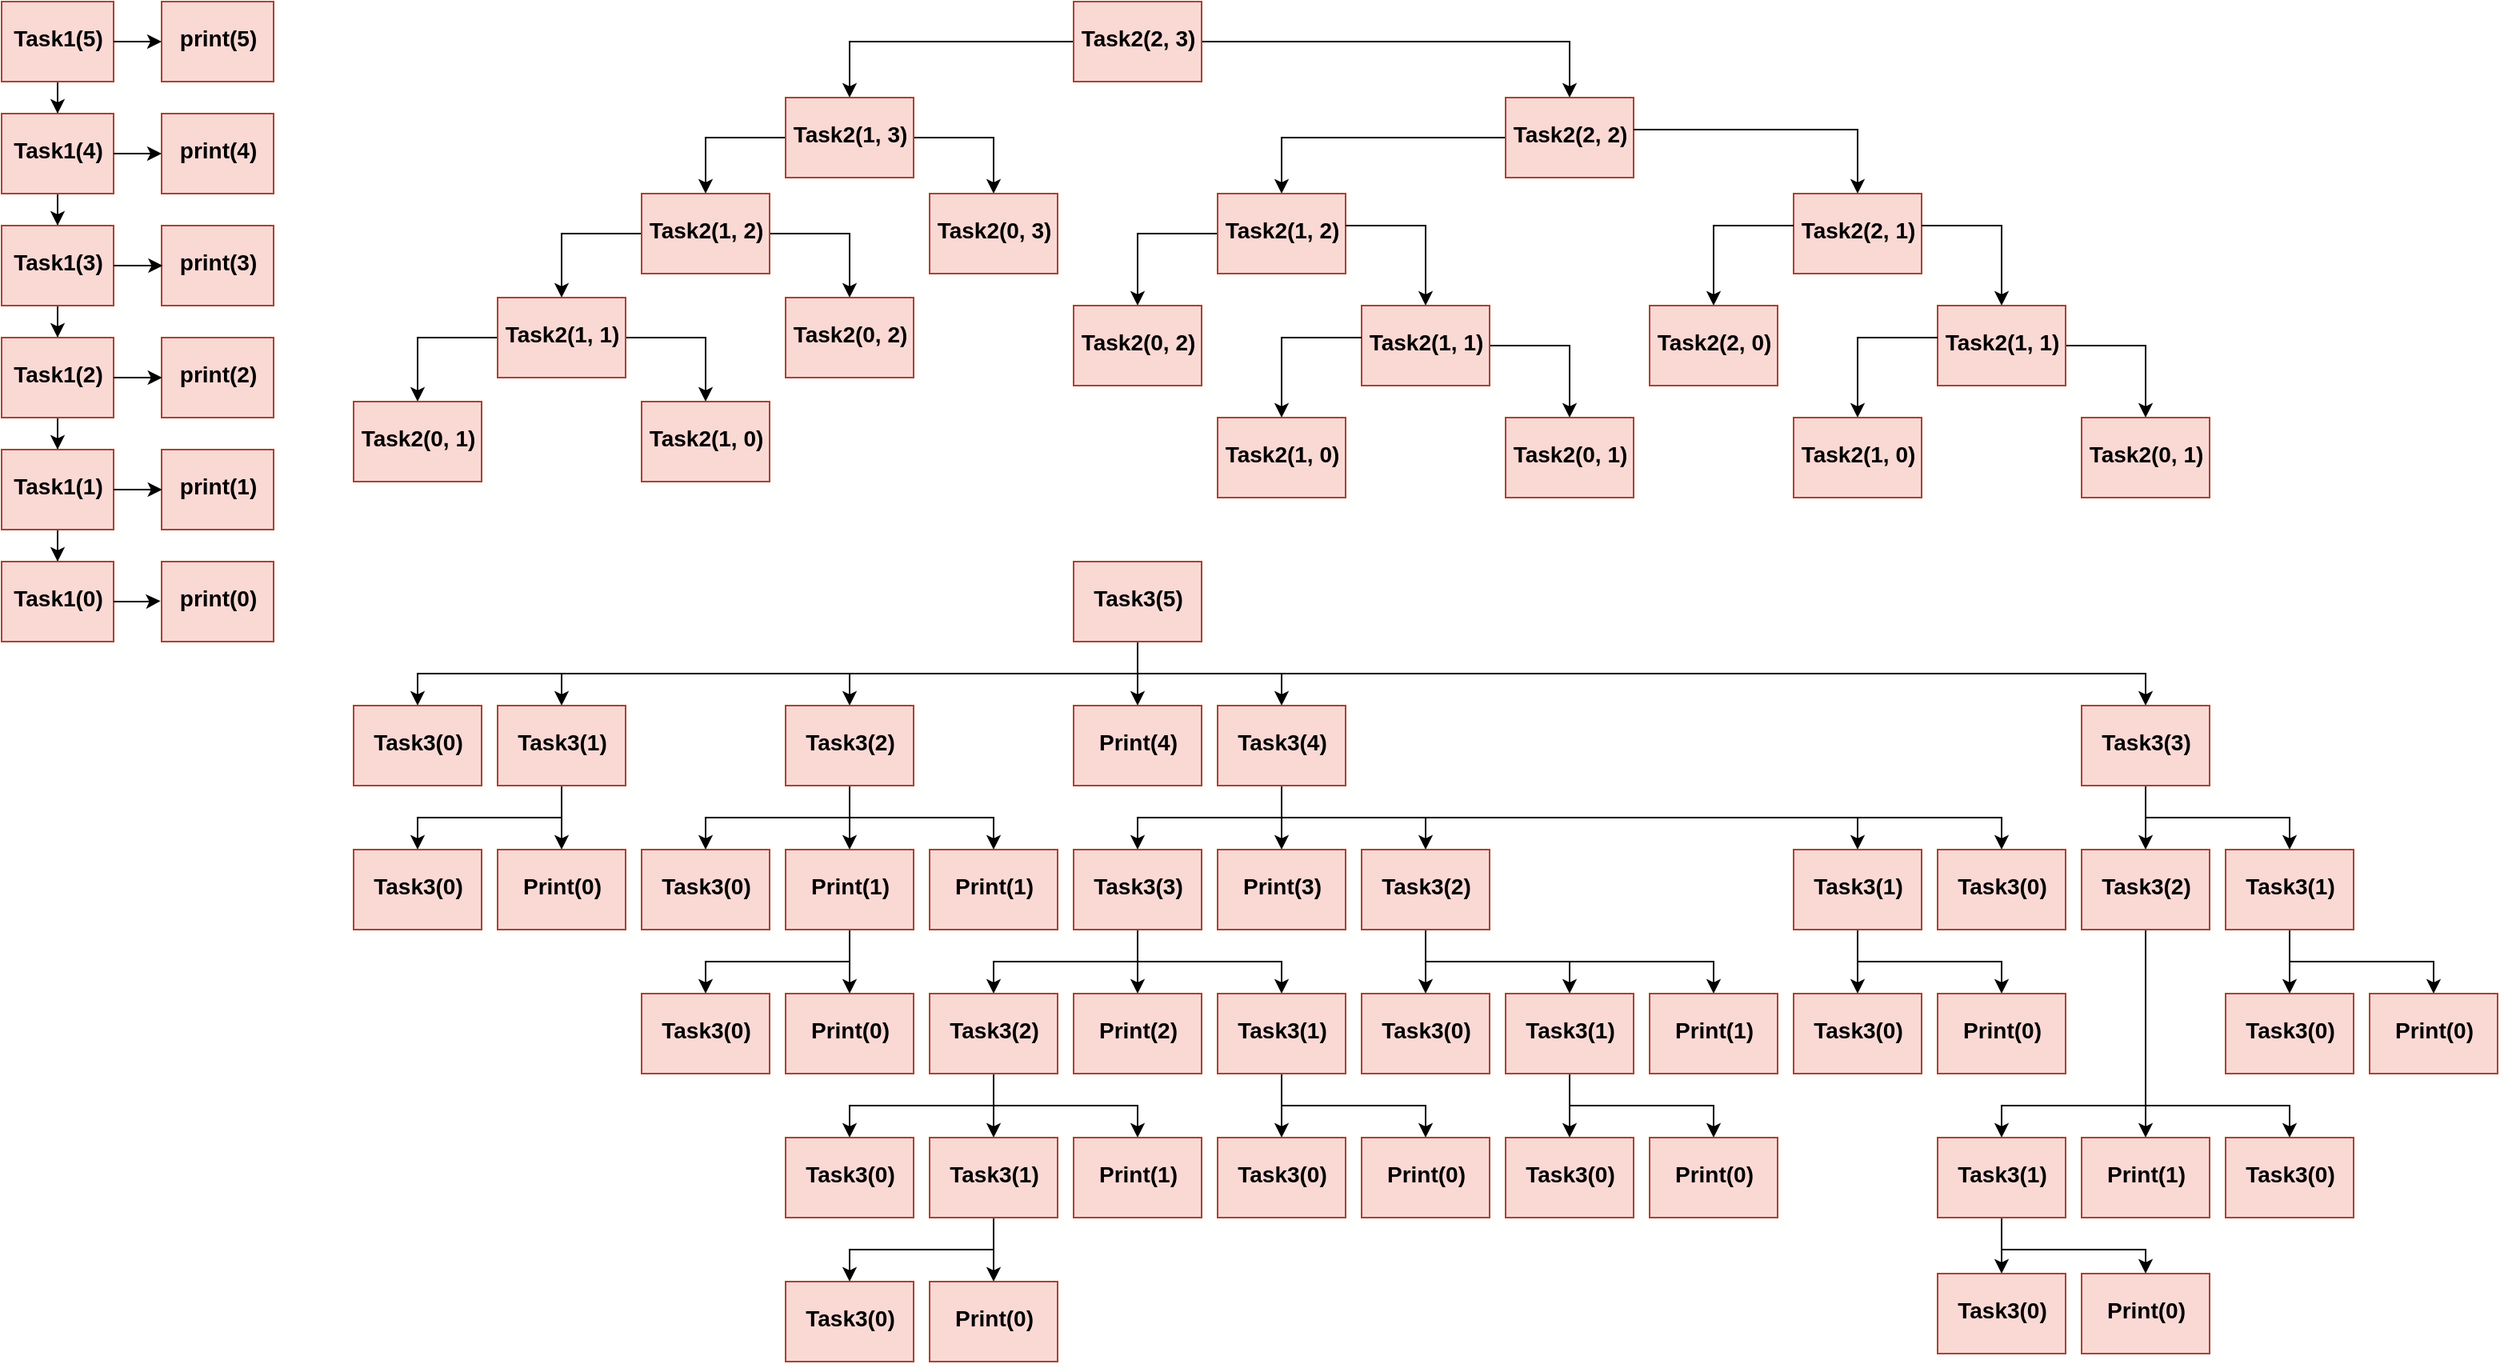 <mxfile version="24.0.7" type="github">
  <diagram name="Page-1" id="sAp3SEBh4W0fje_LopWF">
    <mxGraphModel dx="2390" dy="1290" grid="1" gridSize="10" guides="1" tooltips="1" connect="1" arrows="1" fold="1" page="1" pageScale="1" pageWidth="850" pageHeight="1100" math="0" shadow="0">
      <root>
        <mxCell id="0" />
        <mxCell id="1" parent="0" />
        <mxCell id="NOnLoxw8k5Br9pSF4aaw-82" style="edgeStyle=orthogonalEdgeStyle;rounded=0;orthogonalLoop=1;jettySize=auto;html=1;entryX=0.5;entryY=0;entryDx=0;entryDy=0;" edge="1" parent="1" source="NOnLoxw8k5Br9pSF4aaw-1" target="NOnLoxw8k5Br9pSF4aaw-15">
          <mxGeometry relative="1" as="geometry" />
        </mxCell>
        <mxCell id="NOnLoxw8k5Br9pSF4aaw-1" value="" style="rounded=0;whiteSpace=wrap;html=1;fillColor=#fad9d5;strokeColor=#ae4132;" vertex="1" parent="1">
          <mxGeometry x="10" y="10" width="70" height="50" as="geometry" />
        </mxCell>
        <mxCell id="NOnLoxw8k5Br9pSF4aaw-2" value="&lt;font style=&quot;font-size: 14px;&quot;&gt;Task1(5)&lt;/font&gt;" style="text;strokeColor=none;fillColor=none;html=1;fontSize=24;fontStyle=1;verticalAlign=middle;align=center;" vertex="1" parent="1">
          <mxGeometry x="10" y="10" width="70" height="40" as="geometry" />
        </mxCell>
        <mxCell id="NOnLoxw8k5Br9pSF4aaw-4" value="" style="rounded=0;whiteSpace=wrap;html=1;fillColor=#fad9d5;strokeColor=#ae4132;" vertex="1" parent="1">
          <mxGeometry x="110" y="10" width="70" height="50" as="geometry" />
        </mxCell>
        <mxCell id="NOnLoxw8k5Br9pSF4aaw-5" value="&lt;font style=&quot;font-size: 14px;&quot;&gt;print(5)&lt;/font&gt;" style="text;strokeColor=none;fillColor=none;html=1;fontSize=24;fontStyle=1;verticalAlign=middle;align=center;" vertex="1" parent="1">
          <mxGeometry x="110" y="10" width="70" height="40" as="geometry" />
        </mxCell>
        <mxCell id="NOnLoxw8k5Br9pSF4aaw-83" style="edgeStyle=orthogonalEdgeStyle;rounded=0;orthogonalLoop=1;jettySize=auto;html=1;entryX=0.5;entryY=0;entryDx=0;entryDy=0;" edge="1" parent="1" source="NOnLoxw8k5Br9pSF4aaw-14" target="NOnLoxw8k5Br9pSF4aaw-21">
          <mxGeometry relative="1" as="geometry" />
        </mxCell>
        <mxCell id="NOnLoxw8k5Br9pSF4aaw-14" value="" style="rounded=0;whiteSpace=wrap;html=1;fillColor=#fad9d5;strokeColor=#ae4132;" vertex="1" parent="1">
          <mxGeometry x="10" y="80" width="70" height="50" as="geometry" />
        </mxCell>
        <mxCell id="NOnLoxw8k5Br9pSF4aaw-15" value="&lt;font style=&quot;font-size: 14px;&quot;&gt;Task1(4)&lt;/font&gt;" style="text;strokeColor=none;fillColor=none;html=1;fontSize=24;fontStyle=1;verticalAlign=middle;align=center;" vertex="1" parent="1">
          <mxGeometry x="10" y="80" width="70" height="40" as="geometry" />
        </mxCell>
        <mxCell id="NOnLoxw8k5Br9pSF4aaw-17" value="" style="rounded=0;whiteSpace=wrap;html=1;fillColor=#fad9d5;strokeColor=#ae4132;" vertex="1" parent="1">
          <mxGeometry x="110" y="80" width="70" height="50" as="geometry" />
        </mxCell>
        <mxCell id="NOnLoxw8k5Br9pSF4aaw-18" value="&lt;font style=&quot;font-size: 14px;&quot;&gt;print(4)&lt;/font&gt;" style="text;strokeColor=none;fillColor=none;html=1;fontSize=24;fontStyle=1;verticalAlign=middle;align=center;" vertex="1" parent="1">
          <mxGeometry x="110" y="80" width="70" height="40" as="geometry" />
        </mxCell>
        <mxCell id="NOnLoxw8k5Br9pSF4aaw-84" style="edgeStyle=orthogonalEdgeStyle;rounded=0;orthogonalLoop=1;jettySize=auto;html=1;entryX=0.5;entryY=0;entryDx=0;entryDy=0;" edge="1" parent="1" source="NOnLoxw8k5Br9pSF4aaw-20" target="NOnLoxw8k5Br9pSF4aaw-27">
          <mxGeometry relative="1" as="geometry" />
        </mxCell>
        <mxCell id="NOnLoxw8k5Br9pSF4aaw-20" value="" style="rounded=0;whiteSpace=wrap;html=1;fillColor=#fad9d5;strokeColor=#ae4132;" vertex="1" parent="1">
          <mxGeometry x="10" y="150" width="70" height="50" as="geometry" />
        </mxCell>
        <mxCell id="NOnLoxw8k5Br9pSF4aaw-21" value="&lt;font style=&quot;font-size: 14px;&quot;&gt;Task1(3)&lt;/font&gt;" style="text;strokeColor=none;fillColor=none;html=1;fontSize=24;fontStyle=1;verticalAlign=middle;align=center;" vertex="1" parent="1">
          <mxGeometry x="10" y="150" width="70" height="40" as="geometry" />
        </mxCell>
        <mxCell id="NOnLoxw8k5Br9pSF4aaw-23" value="" style="rounded=0;whiteSpace=wrap;html=1;fillColor=#fad9d5;strokeColor=#ae4132;" vertex="1" parent="1">
          <mxGeometry x="110" y="150" width="70" height="50" as="geometry" />
        </mxCell>
        <mxCell id="NOnLoxw8k5Br9pSF4aaw-24" value="&lt;font style=&quot;font-size: 14px;&quot;&gt;print(3)&lt;/font&gt;" style="text;strokeColor=none;fillColor=none;html=1;fontSize=24;fontStyle=1;verticalAlign=middle;align=center;" vertex="1" parent="1">
          <mxGeometry x="110" y="150" width="70" height="40" as="geometry" />
        </mxCell>
        <mxCell id="NOnLoxw8k5Br9pSF4aaw-85" style="edgeStyle=orthogonalEdgeStyle;rounded=0;orthogonalLoop=1;jettySize=auto;html=1;" edge="1" parent="1" source="NOnLoxw8k5Br9pSF4aaw-26" target="NOnLoxw8k5Br9pSF4aaw-33">
          <mxGeometry relative="1" as="geometry" />
        </mxCell>
        <mxCell id="NOnLoxw8k5Br9pSF4aaw-26" value="" style="rounded=0;whiteSpace=wrap;html=1;fillColor=#fad9d5;strokeColor=#ae4132;" vertex="1" parent="1">
          <mxGeometry x="10" y="220" width="70" height="50" as="geometry" />
        </mxCell>
        <mxCell id="NOnLoxw8k5Br9pSF4aaw-27" value="&lt;font style=&quot;font-size: 14px;&quot;&gt;Task1(2)&lt;/font&gt;" style="text;strokeColor=none;fillColor=none;html=1;fontSize=24;fontStyle=1;verticalAlign=middle;align=center;" vertex="1" parent="1">
          <mxGeometry x="10" y="220" width="70" height="40" as="geometry" />
        </mxCell>
        <mxCell id="NOnLoxw8k5Br9pSF4aaw-29" value="" style="rounded=0;whiteSpace=wrap;html=1;fillColor=#fad9d5;strokeColor=#ae4132;" vertex="1" parent="1">
          <mxGeometry x="110" y="220" width="70" height="50" as="geometry" />
        </mxCell>
        <mxCell id="NOnLoxw8k5Br9pSF4aaw-30" value="&lt;font style=&quot;font-size: 14px;&quot;&gt;print(2)&lt;/font&gt;" style="text;strokeColor=none;fillColor=none;html=1;fontSize=24;fontStyle=1;verticalAlign=middle;align=center;" vertex="1" parent="1">
          <mxGeometry x="110" y="220" width="70" height="40" as="geometry" />
        </mxCell>
        <mxCell id="NOnLoxw8k5Br9pSF4aaw-87" style="edgeStyle=orthogonalEdgeStyle;rounded=0;orthogonalLoop=1;jettySize=auto;html=1;" edge="1" parent="1" source="NOnLoxw8k5Br9pSF4aaw-32" target="NOnLoxw8k5Br9pSF4aaw-39">
          <mxGeometry relative="1" as="geometry" />
        </mxCell>
        <mxCell id="NOnLoxw8k5Br9pSF4aaw-32" value="" style="rounded=0;whiteSpace=wrap;html=1;fillColor=#fad9d5;strokeColor=#ae4132;" vertex="1" parent="1">
          <mxGeometry x="10" y="290" width="70" height="50" as="geometry" />
        </mxCell>
        <mxCell id="NOnLoxw8k5Br9pSF4aaw-33" value="&lt;font style=&quot;font-size: 14px;&quot;&gt;Task1(1)&lt;/font&gt;" style="text;strokeColor=none;fillColor=none;html=1;fontSize=24;fontStyle=1;verticalAlign=middle;align=center;" vertex="1" parent="1">
          <mxGeometry x="10" y="290" width="70" height="40" as="geometry" />
        </mxCell>
        <mxCell id="NOnLoxw8k5Br9pSF4aaw-35" value="" style="rounded=0;whiteSpace=wrap;html=1;fillColor=#fad9d5;strokeColor=#ae4132;" vertex="1" parent="1">
          <mxGeometry x="110" y="290" width="70" height="50" as="geometry" />
        </mxCell>
        <mxCell id="NOnLoxw8k5Br9pSF4aaw-36" value="&lt;font style=&quot;font-size: 14px;&quot;&gt;print(1)&lt;/font&gt;" style="text;strokeColor=none;fillColor=none;html=1;fontSize=24;fontStyle=1;verticalAlign=middle;align=center;" vertex="1" parent="1">
          <mxGeometry x="110" y="290" width="70" height="40" as="geometry" />
        </mxCell>
        <mxCell id="NOnLoxw8k5Br9pSF4aaw-38" value="" style="rounded=0;whiteSpace=wrap;html=1;fillColor=#fad9d5;strokeColor=#ae4132;" vertex="1" parent="1">
          <mxGeometry x="10" y="360" width="70" height="50" as="geometry" />
        </mxCell>
        <mxCell id="NOnLoxw8k5Br9pSF4aaw-39" value="&lt;font style=&quot;font-size: 14px;&quot;&gt;Task1(0)&lt;/font&gt;" style="text;strokeColor=none;fillColor=none;html=1;fontSize=24;fontStyle=1;verticalAlign=middle;align=center;" vertex="1" parent="1">
          <mxGeometry x="10" y="360" width="70" height="40" as="geometry" />
        </mxCell>
        <mxCell id="NOnLoxw8k5Br9pSF4aaw-41" value="" style="rounded=0;whiteSpace=wrap;html=1;fillColor=#fad9d5;strokeColor=#ae4132;" vertex="1" parent="1">
          <mxGeometry x="110" y="360" width="70" height="50" as="geometry" />
        </mxCell>
        <mxCell id="NOnLoxw8k5Br9pSF4aaw-42" value="&lt;font style=&quot;font-size: 14px;&quot;&gt;print(0)&lt;/font&gt;" style="text;strokeColor=none;fillColor=none;html=1;fontSize=24;fontStyle=1;verticalAlign=middle;align=center;" vertex="1" parent="1">
          <mxGeometry x="110" y="360" width="70" height="40" as="geometry" />
        </mxCell>
        <mxCell id="NOnLoxw8k5Br9pSF4aaw-49" style="edgeStyle=orthogonalEdgeStyle;rounded=0;orthogonalLoop=1;jettySize=auto;html=1;" edge="1" parent="1" source="NOnLoxw8k5Br9pSF4aaw-43" target="NOnLoxw8k5Br9pSF4aaw-47">
          <mxGeometry relative="1" as="geometry" />
        </mxCell>
        <mxCell id="NOnLoxw8k5Br9pSF4aaw-52" style="edgeStyle=orthogonalEdgeStyle;rounded=0;orthogonalLoop=1;jettySize=auto;html=1;" edge="1" parent="1" source="NOnLoxw8k5Br9pSF4aaw-43" target="NOnLoxw8k5Br9pSF4aaw-48">
          <mxGeometry relative="1" as="geometry" />
        </mxCell>
        <mxCell id="NOnLoxw8k5Br9pSF4aaw-43" value="" style="rounded=0;whiteSpace=wrap;html=1;fillColor=#fad9d5;strokeColor=#ae4132;" vertex="1" parent="1">
          <mxGeometry x="680" y="10" width="80" height="50" as="geometry" />
        </mxCell>
        <mxCell id="NOnLoxw8k5Br9pSF4aaw-44" value="&lt;font style=&quot;font-size: 14px;&quot;&gt;Task2(2, 3)&lt;/font&gt;" style="text;strokeColor=none;fillColor=none;html=1;fontSize=24;fontStyle=1;verticalAlign=middle;align=center;" vertex="1" parent="1">
          <mxGeometry x="680" y="10" width="80" height="40" as="geometry" />
        </mxCell>
        <mxCell id="NOnLoxw8k5Br9pSF4aaw-63" style="edgeStyle=orthogonalEdgeStyle;rounded=0;orthogonalLoop=1;jettySize=auto;html=1;entryX=0.5;entryY=0;entryDx=0;entryDy=0;" edge="1" parent="1" source="NOnLoxw8k5Br9pSF4aaw-47" target="NOnLoxw8k5Br9pSF4aaw-59">
          <mxGeometry relative="1" as="geometry" />
        </mxCell>
        <mxCell id="NOnLoxw8k5Br9pSF4aaw-64" style="edgeStyle=orthogonalEdgeStyle;rounded=0;orthogonalLoop=1;jettySize=auto;html=1;" edge="1" parent="1" source="NOnLoxw8k5Br9pSF4aaw-47" target="NOnLoxw8k5Br9pSF4aaw-62">
          <mxGeometry relative="1" as="geometry" />
        </mxCell>
        <mxCell id="NOnLoxw8k5Br9pSF4aaw-47" value="" style="rounded=0;whiteSpace=wrap;html=1;fillColor=#fad9d5;strokeColor=#ae4132;" vertex="1" parent="1">
          <mxGeometry x="500" y="70" width="80" height="50" as="geometry" />
        </mxCell>
        <mxCell id="NOnLoxw8k5Br9pSF4aaw-92" style="edgeStyle=orthogonalEdgeStyle;rounded=0;orthogonalLoop=1;jettySize=auto;html=1;entryX=0.5;entryY=0;entryDx=0;entryDy=0;" edge="1" parent="1" source="NOnLoxw8k5Br9pSF4aaw-48" target="NOnLoxw8k5Br9pSF4aaw-89">
          <mxGeometry relative="1" as="geometry" />
        </mxCell>
        <mxCell id="NOnLoxw8k5Br9pSF4aaw-48" value="" style="rounded=0;whiteSpace=wrap;html=1;fillColor=#fad9d5;strokeColor=#ae4132;" vertex="1" parent="1">
          <mxGeometry x="950" y="70" width="80" height="50" as="geometry" />
        </mxCell>
        <mxCell id="NOnLoxw8k5Br9pSF4aaw-55" value="&lt;font style=&quot;font-size: 14px;&quot;&gt;Task2(1, 3)&lt;/font&gt;" style="text;strokeColor=none;fillColor=none;html=1;fontSize=24;fontStyle=1;verticalAlign=middle;align=center;" vertex="1" parent="1">
          <mxGeometry x="500" y="70" width="80" height="40" as="geometry" />
        </mxCell>
        <mxCell id="NOnLoxw8k5Br9pSF4aaw-93" style="edgeStyle=orthogonalEdgeStyle;rounded=0;orthogonalLoop=1;jettySize=auto;html=1;entryX=0.5;entryY=0;entryDx=0;entryDy=0;" edge="1" parent="1" source="NOnLoxw8k5Br9pSF4aaw-56" target="NOnLoxw8k5Br9pSF4aaw-91">
          <mxGeometry relative="1" as="geometry" />
        </mxCell>
        <mxCell id="NOnLoxw8k5Br9pSF4aaw-56" value="&lt;font style=&quot;font-size: 14px;&quot;&gt;Task2(2, 2)&lt;/font&gt;" style="text;strokeColor=none;fillColor=none;html=1;fontSize=24;fontStyle=1;verticalAlign=middle;align=center;" vertex="1" parent="1">
          <mxGeometry x="950" y="70" width="80" height="40" as="geometry" />
        </mxCell>
        <mxCell id="NOnLoxw8k5Br9pSF4aaw-68" style="edgeStyle=orthogonalEdgeStyle;rounded=0;orthogonalLoop=1;jettySize=auto;html=1;entryX=0.5;entryY=0;entryDx=0;entryDy=0;" edge="1" parent="1" source="NOnLoxw8k5Br9pSF4aaw-57" target="NOnLoxw8k5Br9pSF4aaw-66">
          <mxGeometry relative="1" as="geometry" />
        </mxCell>
        <mxCell id="NOnLoxw8k5Br9pSF4aaw-69" style="edgeStyle=orthogonalEdgeStyle;rounded=0;orthogonalLoop=1;jettySize=auto;html=1;" edge="1" parent="1" source="NOnLoxw8k5Br9pSF4aaw-57" target="NOnLoxw8k5Br9pSF4aaw-67">
          <mxGeometry relative="1" as="geometry" />
        </mxCell>
        <mxCell id="NOnLoxw8k5Br9pSF4aaw-57" value="" style="rounded=0;whiteSpace=wrap;html=1;fillColor=#fad9d5;strokeColor=#ae4132;" vertex="1" parent="1">
          <mxGeometry x="410" y="130" width="80" height="50" as="geometry" />
        </mxCell>
        <mxCell id="NOnLoxw8k5Br9pSF4aaw-59" value="&lt;font style=&quot;font-size: 14px;&quot;&gt;Task2(1, 2)&lt;/font&gt;" style="text;strokeColor=none;fillColor=none;html=1;fontSize=24;fontStyle=1;verticalAlign=middle;align=center;" vertex="1" parent="1">
          <mxGeometry x="410" y="130" width="80" height="40" as="geometry" />
        </mxCell>
        <mxCell id="NOnLoxw8k5Br9pSF4aaw-62" value="" style="rounded=0;whiteSpace=wrap;html=1;fillColor=#fad9d5;strokeColor=#ae4132;" vertex="1" parent="1">
          <mxGeometry x="590" y="130" width="80" height="50" as="geometry" />
        </mxCell>
        <mxCell id="NOnLoxw8k5Br9pSF4aaw-65" value="&lt;font style=&quot;font-size: 14px;&quot;&gt;Task2(0, 3)&lt;/font&gt;" style="text;strokeColor=none;fillColor=none;html=1;fontSize=24;fontStyle=1;verticalAlign=middle;align=center;" vertex="1" parent="1">
          <mxGeometry x="590" y="130" width="80" height="40" as="geometry" />
        </mxCell>
        <mxCell id="NOnLoxw8k5Br9pSF4aaw-76" style="edgeStyle=orthogonalEdgeStyle;rounded=0;orthogonalLoop=1;jettySize=auto;html=1;" edge="1" parent="1" source="NOnLoxw8k5Br9pSF4aaw-66" target="NOnLoxw8k5Br9pSF4aaw-74">
          <mxGeometry relative="1" as="geometry" />
        </mxCell>
        <mxCell id="NOnLoxw8k5Br9pSF4aaw-77" style="edgeStyle=orthogonalEdgeStyle;rounded=0;orthogonalLoop=1;jettySize=auto;html=1;" edge="1" parent="1" source="NOnLoxw8k5Br9pSF4aaw-66" target="NOnLoxw8k5Br9pSF4aaw-75">
          <mxGeometry relative="1" as="geometry" />
        </mxCell>
        <mxCell id="NOnLoxw8k5Br9pSF4aaw-66" value="" style="rounded=0;whiteSpace=wrap;html=1;fillColor=#fad9d5;strokeColor=#ae4132;" vertex="1" parent="1">
          <mxGeometry x="320" y="195" width="80" height="50" as="geometry" />
        </mxCell>
        <mxCell id="NOnLoxw8k5Br9pSF4aaw-67" value="" style="rounded=0;whiteSpace=wrap;html=1;fillColor=#fad9d5;strokeColor=#ae4132;" vertex="1" parent="1">
          <mxGeometry x="500" y="195" width="80" height="50" as="geometry" />
        </mxCell>
        <mxCell id="NOnLoxw8k5Br9pSF4aaw-70" value="&lt;font style=&quot;font-size: 14px;&quot;&gt;Task2(1, 1)&lt;/font&gt;" style="text;strokeColor=none;fillColor=none;html=1;fontSize=24;fontStyle=1;verticalAlign=middle;align=center;" vertex="1" parent="1">
          <mxGeometry x="320" y="195" width="80" height="40" as="geometry" />
        </mxCell>
        <mxCell id="NOnLoxw8k5Br9pSF4aaw-71" value="&lt;font style=&quot;font-size: 14px;&quot;&gt;Task2(0, 2)&lt;/font&gt;" style="text;strokeColor=none;fillColor=none;html=1;fontSize=24;fontStyle=1;verticalAlign=middle;align=center;" vertex="1" parent="1">
          <mxGeometry x="500" y="195" width="80" height="40" as="geometry" />
        </mxCell>
        <mxCell id="NOnLoxw8k5Br9pSF4aaw-72" value="" style="rounded=0;whiteSpace=wrap;html=1;fillColor=#fad9d5;strokeColor=#ae4132;" vertex="1" parent="1">
          <mxGeometry x="230" y="260" width="80" height="50" as="geometry" />
        </mxCell>
        <mxCell id="NOnLoxw8k5Br9pSF4aaw-73" value="" style="rounded=0;whiteSpace=wrap;html=1;fillColor=#fad9d5;strokeColor=#ae4132;" vertex="1" parent="1">
          <mxGeometry x="410" y="260" width="80" height="50" as="geometry" />
        </mxCell>
        <mxCell id="NOnLoxw8k5Br9pSF4aaw-74" value="&lt;font style=&quot;font-size: 14px;&quot;&gt;Task2(0, 1)&lt;/font&gt;" style="text;strokeColor=none;fillColor=none;html=1;fontSize=24;fontStyle=1;verticalAlign=middle;align=center;" vertex="1" parent="1">
          <mxGeometry x="230" y="260" width="80" height="40" as="geometry" />
        </mxCell>
        <mxCell id="NOnLoxw8k5Br9pSF4aaw-75" value="&lt;font style=&quot;font-size: 14px;&quot;&gt;Task2(1, 0)&lt;/font&gt;" style="text;strokeColor=none;fillColor=none;html=1;fontSize=24;fontStyle=1;verticalAlign=middle;align=center;" vertex="1" parent="1">
          <mxGeometry x="410" y="260" width="80" height="40" as="geometry" />
        </mxCell>
        <mxCell id="NOnLoxw8k5Br9pSF4aaw-98" style="edgeStyle=orthogonalEdgeStyle;rounded=0;orthogonalLoop=1;jettySize=auto;html=1;entryX=0.5;entryY=0;entryDx=0;entryDy=0;" edge="1" parent="1" source="NOnLoxw8k5Br9pSF4aaw-88" target="NOnLoxw8k5Br9pSF4aaw-95">
          <mxGeometry relative="1" as="geometry" />
        </mxCell>
        <mxCell id="NOnLoxw8k5Br9pSF4aaw-88" value="" style="rounded=0;whiteSpace=wrap;html=1;fillColor=#fad9d5;strokeColor=#ae4132;" vertex="1" parent="1">
          <mxGeometry x="770" y="130" width="80" height="50" as="geometry" />
        </mxCell>
        <mxCell id="NOnLoxw8k5Br9pSF4aaw-99" style="edgeStyle=orthogonalEdgeStyle;rounded=0;orthogonalLoop=1;jettySize=auto;html=1;entryX=0.5;entryY=0;entryDx=0;entryDy=0;" edge="1" parent="1" source="NOnLoxw8k5Br9pSF4aaw-89" target="NOnLoxw8k5Br9pSF4aaw-97">
          <mxGeometry relative="1" as="geometry" />
        </mxCell>
        <mxCell id="NOnLoxw8k5Br9pSF4aaw-89" value="&lt;font style=&quot;font-size: 14px;&quot;&gt;Task2(1, 2)&lt;/font&gt;" style="text;strokeColor=none;fillColor=none;html=1;fontSize=24;fontStyle=1;verticalAlign=middle;align=center;" vertex="1" parent="1">
          <mxGeometry x="770" y="130" width="80" height="40" as="geometry" />
        </mxCell>
        <mxCell id="NOnLoxw8k5Br9pSF4aaw-90" value="" style="rounded=0;whiteSpace=wrap;html=1;fillColor=#fad9d5;strokeColor=#ae4132;" vertex="1" parent="1">
          <mxGeometry x="1130" y="130" width="80" height="50" as="geometry" />
        </mxCell>
        <mxCell id="NOnLoxw8k5Br9pSF4aaw-114" style="edgeStyle=orthogonalEdgeStyle;rounded=0;orthogonalLoop=1;jettySize=auto;html=1;entryX=0.5;entryY=0;entryDx=0;entryDy=0;" edge="1" parent="1" source="NOnLoxw8k5Br9pSF4aaw-91" target="NOnLoxw8k5Br9pSF4aaw-111">
          <mxGeometry relative="1" as="geometry" />
        </mxCell>
        <mxCell id="NOnLoxw8k5Br9pSF4aaw-115" style="edgeStyle=orthogonalEdgeStyle;rounded=0;orthogonalLoop=1;jettySize=auto;html=1;entryX=0.5;entryY=0;entryDx=0;entryDy=0;" edge="1" parent="1" source="NOnLoxw8k5Br9pSF4aaw-91" target="NOnLoxw8k5Br9pSF4aaw-113">
          <mxGeometry relative="1" as="geometry" />
        </mxCell>
        <mxCell id="NOnLoxw8k5Br9pSF4aaw-91" value="&lt;font style=&quot;font-size: 14px;&quot;&gt;Task2(2, 1)&lt;/font&gt;" style="text;strokeColor=none;fillColor=none;html=1;fontSize=24;fontStyle=1;verticalAlign=middle;align=center;" vertex="1" parent="1">
          <mxGeometry x="1130" y="130" width="80" height="40" as="geometry" />
        </mxCell>
        <mxCell id="NOnLoxw8k5Br9pSF4aaw-94" value="" style="rounded=0;whiteSpace=wrap;html=1;fillColor=#fad9d5;strokeColor=#ae4132;" vertex="1" parent="1">
          <mxGeometry x="680" y="200" width="80" height="50" as="geometry" />
        </mxCell>
        <mxCell id="NOnLoxw8k5Br9pSF4aaw-95" value="&lt;font style=&quot;font-size: 14px;&quot;&gt;Task2(0, 2)&lt;/font&gt;" style="text;strokeColor=none;fillColor=none;html=1;fontSize=24;fontStyle=1;verticalAlign=middle;align=center;" vertex="1" parent="1">
          <mxGeometry x="680" y="200" width="80" height="40" as="geometry" />
        </mxCell>
        <mxCell id="NOnLoxw8k5Br9pSF4aaw-105" style="edgeStyle=orthogonalEdgeStyle;rounded=0;orthogonalLoop=1;jettySize=auto;html=1;entryX=0.5;entryY=0;entryDx=0;entryDy=0;" edge="1" parent="1" source="NOnLoxw8k5Br9pSF4aaw-96" target="NOnLoxw8k5Br9pSF4aaw-103">
          <mxGeometry relative="1" as="geometry" />
        </mxCell>
        <mxCell id="NOnLoxw8k5Br9pSF4aaw-96" value="" style="rounded=0;whiteSpace=wrap;html=1;fillColor=#fad9d5;strokeColor=#ae4132;" vertex="1" parent="1">
          <mxGeometry x="860" y="200" width="80" height="50" as="geometry" />
        </mxCell>
        <mxCell id="NOnLoxw8k5Br9pSF4aaw-104" style="edgeStyle=orthogonalEdgeStyle;rounded=0;orthogonalLoop=1;jettySize=auto;html=1;entryX=0.5;entryY=0;entryDx=0;entryDy=0;" edge="1" parent="1" source="NOnLoxw8k5Br9pSF4aaw-97" target="NOnLoxw8k5Br9pSF4aaw-101">
          <mxGeometry relative="1" as="geometry" />
        </mxCell>
        <mxCell id="NOnLoxw8k5Br9pSF4aaw-97" value="&lt;div&gt;&lt;font style=&quot;font-size: 14px;&quot;&gt;Task2(1, 1)&lt;/font&gt;&lt;/div&gt;" style="text;strokeColor=none;fillColor=none;html=1;fontSize=24;fontStyle=1;verticalAlign=middle;align=center;" vertex="1" parent="1">
          <mxGeometry x="860" y="200" width="80" height="40" as="geometry" />
        </mxCell>
        <mxCell id="NOnLoxw8k5Br9pSF4aaw-100" value="" style="rounded=0;whiteSpace=wrap;html=1;fillColor=#fad9d5;strokeColor=#ae4132;" vertex="1" parent="1">
          <mxGeometry x="770" y="270" width="80" height="50" as="geometry" />
        </mxCell>
        <mxCell id="NOnLoxw8k5Br9pSF4aaw-101" value="&lt;font style=&quot;font-size: 14px;&quot;&gt;Task2(1, 0)&lt;/font&gt;" style="text;strokeColor=none;fillColor=none;html=1;fontSize=24;fontStyle=1;verticalAlign=middle;align=center;" vertex="1" parent="1">
          <mxGeometry x="770" y="270" width="80" height="40" as="geometry" />
        </mxCell>
        <mxCell id="NOnLoxw8k5Br9pSF4aaw-102" value="" style="rounded=0;whiteSpace=wrap;html=1;fillColor=#fad9d5;strokeColor=#ae4132;" vertex="1" parent="1">
          <mxGeometry x="950" y="270" width="80" height="50" as="geometry" />
        </mxCell>
        <mxCell id="NOnLoxw8k5Br9pSF4aaw-103" value="&lt;div&gt;&lt;font style=&quot;font-size: 14px;&quot;&gt;Task2(0, 1)&lt;/font&gt;&lt;/div&gt;" style="text;strokeColor=none;fillColor=none;html=1;fontSize=24;fontStyle=1;verticalAlign=middle;align=center;" vertex="1" parent="1">
          <mxGeometry x="950" y="270" width="80" height="40" as="geometry" />
        </mxCell>
        <mxCell id="NOnLoxw8k5Br9pSF4aaw-110" value="" style="rounded=0;whiteSpace=wrap;html=1;fillColor=#fad9d5;strokeColor=#ae4132;" vertex="1" parent="1">
          <mxGeometry x="1040" y="200" width="80" height="50" as="geometry" />
        </mxCell>
        <mxCell id="NOnLoxw8k5Br9pSF4aaw-111" value="&lt;font style=&quot;font-size: 14px;&quot;&gt;Task2(2, 0)&lt;/font&gt;" style="text;strokeColor=none;fillColor=none;html=1;fontSize=24;fontStyle=1;verticalAlign=middle;align=center;" vertex="1" parent="1">
          <mxGeometry x="1040" y="200" width="80" height="40" as="geometry" />
        </mxCell>
        <mxCell id="NOnLoxw8k5Br9pSF4aaw-121" style="edgeStyle=orthogonalEdgeStyle;rounded=0;orthogonalLoop=1;jettySize=auto;html=1;" edge="1" parent="1" source="NOnLoxw8k5Br9pSF4aaw-112" target="NOnLoxw8k5Br9pSF4aaw-119">
          <mxGeometry relative="1" as="geometry" />
        </mxCell>
        <mxCell id="NOnLoxw8k5Br9pSF4aaw-112" value="" style="rounded=0;whiteSpace=wrap;html=1;fillColor=#fad9d5;strokeColor=#ae4132;" vertex="1" parent="1">
          <mxGeometry x="1220" y="200" width="80" height="50" as="geometry" />
        </mxCell>
        <mxCell id="NOnLoxw8k5Br9pSF4aaw-120" style="edgeStyle=orthogonalEdgeStyle;rounded=0;orthogonalLoop=1;jettySize=auto;html=1;entryX=0.5;entryY=0;entryDx=0;entryDy=0;" edge="1" parent="1" source="NOnLoxw8k5Br9pSF4aaw-113" target="NOnLoxw8k5Br9pSF4aaw-117">
          <mxGeometry relative="1" as="geometry" />
        </mxCell>
        <mxCell id="NOnLoxw8k5Br9pSF4aaw-113" value="&lt;div&gt;&lt;font style=&quot;font-size: 14px;&quot;&gt;Task2(1, 1)&lt;/font&gt;&lt;/div&gt;" style="text;strokeColor=none;fillColor=none;html=1;fontSize=24;fontStyle=1;verticalAlign=middle;align=center;" vertex="1" parent="1">
          <mxGeometry x="1220" y="200" width="80" height="40" as="geometry" />
        </mxCell>
        <mxCell id="NOnLoxw8k5Br9pSF4aaw-116" value="" style="rounded=0;whiteSpace=wrap;html=1;fillColor=#fad9d5;strokeColor=#ae4132;" vertex="1" parent="1">
          <mxGeometry x="1130" y="270" width="80" height="50" as="geometry" />
        </mxCell>
        <mxCell id="NOnLoxw8k5Br9pSF4aaw-117" value="&lt;font style=&quot;font-size: 14px;&quot;&gt;Task2(1, 0)&lt;/font&gt;" style="text;strokeColor=none;fillColor=none;html=1;fontSize=24;fontStyle=1;verticalAlign=middle;align=center;" vertex="1" parent="1">
          <mxGeometry x="1130" y="270" width="80" height="40" as="geometry" />
        </mxCell>
        <mxCell id="NOnLoxw8k5Br9pSF4aaw-118" value="" style="rounded=0;whiteSpace=wrap;html=1;fillColor=#fad9d5;strokeColor=#ae4132;" vertex="1" parent="1">
          <mxGeometry x="1310" y="270" width="80" height="50" as="geometry" />
        </mxCell>
        <mxCell id="NOnLoxw8k5Br9pSF4aaw-119" value="&lt;div&gt;&lt;font style=&quot;font-size: 14px;&quot;&gt;Task2(0, 1)&lt;/font&gt;&lt;/div&gt;" style="text;strokeColor=none;fillColor=none;html=1;fontSize=24;fontStyle=1;verticalAlign=middle;align=center;" vertex="1" parent="1">
          <mxGeometry x="1310" y="270" width="80" height="40" as="geometry" />
        </mxCell>
        <mxCell id="NOnLoxw8k5Br9pSF4aaw-164" style="edgeStyle=orthogonalEdgeStyle;rounded=0;orthogonalLoop=1;jettySize=auto;html=1;entryX=0.5;entryY=0;entryDx=0;entryDy=0;" edge="1" parent="1" source="NOnLoxw8k5Br9pSF4aaw-122" target="NOnLoxw8k5Br9pSF4aaw-142">
          <mxGeometry relative="1" as="geometry">
            <Array as="points">
              <mxPoint x="720" y="430" />
              <mxPoint x="810" y="430" />
            </Array>
          </mxGeometry>
        </mxCell>
        <mxCell id="NOnLoxw8k5Br9pSF4aaw-249" style="edgeStyle=orthogonalEdgeStyle;rounded=0;orthogonalLoop=1;jettySize=auto;html=1;" edge="1" parent="1" source="NOnLoxw8k5Br9pSF4aaw-122" target="NOnLoxw8k5Br9pSF4aaw-222">
          <mxGeometry relative="1" as="geometry">
            <Array as="points">
              <mxPoint x="720" y="430" />
              <mxPoint x="540" y="430" />
            </Array>
          </mxGeometry>
        </mxCell>
        <mxCell id="NOnLoxw8k5Br9pSF4aaw-250" style="edgeStyle=orthogonalEdgeStyle;rounded=0;orthogonalLoop=1;jettySize=auto;html=1;entryX=0.5;entryY=0;entryDx=0;entryDy=0;" edge="1" parent="1" source="NOnLoxw8k5Br9pSF4aaw-122" target="NOnLoxw8k5Br9pSF4aaw-140">
          <mxGeometry relative="1" as="geometry" />
        </mxCell>
        <mxCell id="NOnLoxw8k5Br9pSF4aaw-253" style="edgeStyle=orthogonalEdgeStyle;rounded=0;orthogonalLoop=1;jettySize=auto;html=1;entryX=0.5;entryY=0;entryDx=0;entryDy=0;" edge="1" parent="1" source="NOnLoxw8k5Br9pSF4aaw-122" target="NOnLoxw8k5Br9pSF4aaw-252">
          <mxGeometry relative="1" as="geometry">
            <Array as="points">
              <mxPoint x="720" y="430" />
              <mxPoint x="360" y="430" />
            </Array>
          </mxGeometry>
        </mxCell>
        <mxCell id="NOnLoxw8k5Br9pSF4aaw-263" style="edgeStyle=orthogonalEdgeStyle;rounded=0;orthogonalLoop=1;jettySize=auto;html=1;" edge="1" parent="1" source="NOnLoxw8k5Br9pSF4aaw-122" target="NOnLoxw8k5Br9pSF4aaw-255">
          <mxGeometry relative="1" as="geometry">
            <Array as="points">
              <mxPoint x="720" y="430" />
              <mxPoint x="270" y="430" />
            </Array>
          </mxGeometry>
        </mxCell>
        <mxCell id="NOnLoxw8k5Br9pSF4aaw-266" style="edgeStyle=orthogonalEdgeStyle;rounded=0;orthogonalLoop=1;jettySize=auto;html=1;entryX=0.5;entryY=0;entryDx=0;entryDy=0;" edge="1" parent="1" source="NOnLoxw8k5Br9pSF4aaw-122" target="NOnLoxw8k5Br9pSF4aaw-265">
          <mxGeometry relative="1" as="geometry">
            <Array as="points">
              <mxPoint x="720" y="430" />
              <mxPoint x="1350" y="430" />
            </Array>
          </mxGeometry>
        </mxCell>
        <mxCell id="NOnLoxw8k5Br9pSF4aaw-122" value="" style="rounded=0;whiteSpace=wrap;html=1;fillColor=#fad9d5;strokeColor=#ae4132;" vertex="1" parent="1">
          <mxGeometry x="680" y="360" width="80" height="50" as="geometry" />
        </mxCell>
        <mxCell id="NOnLoxw8k5Br9pSF4aaw-123" value="&lt;font style=&quot;font-size: 14px;&quot;&gt;Task3(5)&lt;/font&gt;" style="text;strokeColor=none;fillColor=none;html=1;fontSize=24;fontStyle=1;verticalAlign=middle;align=center;" vertex="1" parent="1">
          <mxGeometry x="680" y="360" width="80" height="40" as="geometry" />
        </mxCell>
        <mxCell id="NOnLoxw8k5Br9pSF4aaw-124" style="edgeStyle=orthogonalEdgeStyle;rounded=0;orthogonalLoop=1;jettySize=auto;html=1;entryX=0;entryY=0.625;entryDx=0;entryDy=0;entryPerimeter=0;" edge="1" parent="1" source="NOnLoxw8k5Br9pSF4aaw-1" target="NOnLoxw8k5Br9pSF4aaw-5">
          <mxGeometry relative="1" as="geometry" />
        </mxCell>
        <mxCell id="NOnLoxw8k5Br9pSF4aaw-126" style="edgeStyle=orthogonalEdgeStyle;rounded=0;orthogonalLoop=1;jettySize=auto;html=1;entryX=0;entryY=0.625;entryDx=0;entryDy=0;entryPerimeter=0;" edge="1" parent="1" source="NOnLoxw8k5Br9pSF4aaw-14" target="NOnLoxw8k5Br9pSF4aaw-18">
          <mxGeometry relative="1" as="geometry" />
        </mxCell>
        <mxCell id="NOnLoxw8k5Br9pSF4aaw-127" style="edgeStyle=orthogonalEdgeStyle;rounded=0;orthogonalLoop=1;jettySize=auto;html=1;entryX=0.01;entryY=0.625;entryDx=0;entryDy=0;entryPerimeter=0;" edge="1" parent="1" source="NOnLoxw8k5Br9pSF4aaw-20" target="NOnLoxw8k5Br9pSF4aaw-24">
          <mxGeometry relative="1" as="geometry" />
        </mxCell>
        <mxCell id="NOnLoxw8k5Br9pSF4aaw-128" style="edgeStyle=orthogonalEdgeStyle;rounded=0;orthogonalLoop=1;jettySize=auto;html=1;entryX=0.005;entryY=0.625;entryDx=0;entryDy=0;entryPerimeter=0;" edge="1" parent="1" source="NOnLoxw8k5Br9pSF4aaw-26" target="NOnLoxw8k5Br9pSF4aaw-30">
          <mxGeometry relative="1" as="geometry" />
        </mxCell>
        <mxCell id="NOnLoxw8k5Br9pSF4aaw-129" style="edgeStyle=orthogonalEdgeStyle;rounded=0;orthogonalLoop=1;jettySize=auto;html=1;entryX=0.005;entryY=0.625;entryDx=0;entryDy=0;entryPerimeter=0;" edge="1" parent="1" source="NOnLoxw8k5Br9pSF4aaw-32" target="NOnLoxw8k5Br9pSF4aaw-36">
          <mxGeometry relative="1" as="geometry" />
        </mxCell>
        <mxCell id="NOnLoxw8k5Br9pSF4aaw-130" style="edgeStyle=orthogonalEdgeStyle;rounded=0;orthogonalLoop=1;jettySize=auto;html=1;entryX=-0.01;entryY=0.617;entryDx=0;entryDy=0;entryPerimeter=0;" edge="1" parent="1" source="NOnLoxw8k5Br9pSF4aaw-38" target="NOnLoxw8k5Br9pSF4aaw-42">
          <mxGeometry relative="1" as="geometry" />
        </mxCell>
        <mxCell id="NOnLoxw8k5Br9pSF4aaw-139" value="" style="rounded=0;whiteSpace=wrap;html=1;fillColor=#fad9d5;strokeColor=#ae4132;" vertex="1" parent="1">
          <mxGeometry x="680" y="450" width="80" height="50" as="geometry" />
        </mxCell>
        <mxCell id="NOnLoxw8k5Br9pSF4aaw-140" value="&lt;font style=&quot;font-size: 14px;&quot;&gt;Print(4)&lt;/font&gt;" style="text;strokeColor=none;fillColor=none;html=1;fontSize=24;fontStyle=1;verticalAlign=middle;align=center;" vertex="1" parent="1">
          <mxGeometry x="680" y="450" width="80" height="40" as="geometry" />
        </mxCell>
        <mxCell id="NOnLoxw8k5Br9pSF4aaw-153" style="edgeStyle=orthogonalEdgeStyle;rounded=0;orthogonalLoop=1;jettySize=auto;html=1;" edge="1" parent="1" source="NOnLoxw8k5Br9pSF4aaw-141" target="NOnLoxw8k5Br9pSF4aaw-146">
          <mxGeometry relative="1" as="geometry">
            <Array as="points">
              <mxPoint x="810" y="520" />
              <mxPoint x="720" y="520" />
            </Array>
          </mxGeometry>
        </mxCell>
        <mxCell id="NOnLoxw8k5Br9pSF4aaw-154" value="" style="edgeStyle=orthogonalEdgeStyle;rounded=0;orthogonalLoop=1;jettySize=auto;html=1;" edge="1" parent="1" source="NOnLoxw8k5Br9pSF4aaw-141" target="NOnLoxw8k5Br9pSF4aaw-152">
          <mxGeometry relative="1" as="geometry" />
        </mxCell>
        <mxCell id="NOnLoxw8k5Br9pSF4aaw-155" style="edgeStyle=orthogonalEdgeStyle;rounded=0;orthogonalLoop=1;jettySize=auto;html=1;" edge="1" parent="1" source="NOnLoxw8k5Br9pSF4aaw-141" target="NOnLoxw8k5Br9pSF4aaw-148">
          <mxGeometry relative="1" as="geometry">
            <Array as="points">
              <mxPoint x="810" y="520" />
              <mxPoint x="900" y="520" />
            </Array>
          </mxGeometry>
        </mxCell>
        <mxCell id="NOnLoxw8k5Br9pSF4aaw-217" style="edgeStyle=orthogonalEdgeStyle;rounded=0;orthogonalLoop=1;jettySize=auto;html=1;entryX=0.5;entryY=0;entryDx=0;entryDy=0;" edge="1" parent="1" source="NOnLoxw8k5Br9pSF4aaw-141" target="NOnLoxw8k5Br9pSF4aaw-212">
          <mxGeometry relative="1" as="geometry">
            <Array as="points">
              <mxPoint x="810" y="520" />
              <mxPoint x="1170" y="520" />
            </Array>
          </mxGeometry>
        </mxCell>
        <mxCell id="NOnLoxw8k5Br9pSF4aaw-220" style="edgeStyle=orthogonalEdgeStyle;rounded=0;orthogonalLoop=1;jettySize=auto;html=1;entryX=0.5;entryY=0;entryDx=0;entryDy=0;" edge="1" parent="1" source="NOnLoxw8k5Br9pSF4aaw-141" target="NOnLoxw8k5Br9pSF4aaw-219">
          <mxGeometry relative="1" as="geometry">
            <Array as="points">
              <mxPoint x="810" y="520" />
              <mxPoint x="1260" y="520" />
            </Array>
          </mxGeometry>
        </mxCell>
        <mxCell id="NOnLoxw8k5Br9pSF4aaw-141" value="" style="rounded=0;whiteSpace=wrap;html=1;fillColor=#fad9d5;strokeColor=#ae4132;" vertex="1" parent="1">
          <mxGeometry x="770" y="450" width="80" height="50" as="geometry" />
        </mxCell>
        <mxCell id="NOnLoxw8k5Br9pSF4aaw-142" value="&lt;div&gt;&lt;font style=&quot;font-size: 14px;&quot;&gt;Task3(4)&lt;/font&gt;&lt;/div&gt;" style="text;strokeColor=none;fillColor=none;html=1;fontSize=24;fontStyle=1;verticalAlign=middle;align=center;" vertex="1" parent="1">
          <mxGeometry x="770" y="450" width="80" height="40" as="geometry" />
        </mxCell>
        <mxCell id="NOnLoxw8k5Br9pSF4aaw-162" style="edgeStyle=orthogonalEdgeStyle;rounded=0;orthogonalLoop=1;jettySize=auto;html=1;entryX=0.5;entryY=0;entryDx=0;entryDy=0;" edge="1" parent="1" source="NOnLoxw8k5Br9pSF4aaw-145" target="NOnLoxw8k5Br9pSF4aaw-157">
          <mxGeometry relative="1" as="geometry">
            <Array as="points">
              <mxPoint x="720" y="610" />
              <mxPoint x="630" y="610" />
            </Array>
          </mxGeometry>
        </mxCell>
        <mxCell id="NOnLoxw8k5Br9pSF4aaw-165" style="edgeStyle=orthogonalEdgeStyle;rounded=0;orthogonalLoop=1;jettySize=auto;html=1;entryX=0.5;entryY=0;entryDx=0;entryDy=0;" edge="1" parent="1" source="NOnLoxw8k5Br9pSF4aaw-145" target="NOnLoxw8k5Br9pSF4aaw-161">
          <mxGeometry relative="1" as="geometry" />
        </mxCell>
        <mxCell id="NOnLoxw8k5Br9pSF4aaw-167" style="edgeStyle=orthogonalEdgeStyle;rounded=0;orthogonalLoop=1;jettySize=auto;html=1;entryX=0.5;entryY=0;entryDx=0;entryDy=0;" edge="1" parent="1" source="NOnLoxw8k5Br9pSF4aaw-145" target="NOnLoxw8k5Br9pSF4aaw-159">
          <mxGeometry relative="1" as="geometry">
            <Array as="points">
              <mxPoint x="720" y="610" />
              <mxPoint x="810" y="610" />
            </Array>
          </mxGeometry>
        </mxCell>
        <mxCell id="NOnLoxw8k5Br9pSF4aaw-145" value="" style="rounded=0;whiteSpace=wrap;html=1;fillColor=#fad9d5;strokeColor=#ae4132;" vertex="1" parent="1">
          <mxGeometry x="680" y="540" width="80" height="50" as="geometry" />
        </mxCell>
        <mxCell id="NOnLoxw8k5Br9pSF4aaw-146" value="&lt;div&gt;&lt;font style=&quot;font-size: 14px;&quot;&gt;Task3(3)&lt;/font&gt;&lt;/div&gt;" style="text;strokeColor=none;fillColor=none;html=1;fontSize=24;fontStyle=1;verticalAlign=middle;align=center;" vertex="1" parent="1">
          <mxGeometry x="680" y="540" width="80" height="40" as="geometry" />
        </mxCell>
        <mxCell id="NOnLoxw8k5Br9pSF4aaw-174" style="edgeStyle=orthogonalEdgeStyle;rounded=0;orthogonalLoop=1;jettySize=auto;html=1;entryX=0.5;entryY=0;entryDx=0;entryDy=0;" edge="1" parent="1" source="NOnLoxw8k5Br9pSF4aaw-147" target="NOnLoxw8k5Br9pSF4aaw-173">
          <mxGeometry relative="1" as="geometry">
            <Array as="points">
              <mxPoint x="900" y="610" />
              <mxPoint x="990" y="610" />
            </Array>
          </mxGeometry>
        </mxCell>
        <mxCell id="NOnLoxw8k5Br9pSF4aaw-175" style="edgeStyle=orthogonalEdgeStyle;rounded=0;orthogonalLoop=1;jettySize=auto;html=1;entryX=0.5;entryY=0;entryDx=0;entryDy=0;" edge="1" parent="1" source="NOnLoxw8k5Br9pSF4aaw-147" target="NOnLoxw8k5Br9pSF4aaw-169">
          <mxGeometry relative="1" as="geometry" />
        </mxCell>
        <mxCell id="NOnLoxw8k5Br9pSF4aaw-176" style="edgeStyle=orthogonalEdgeStyle;rounded=0;orthogonalLoop=1;jettySize=auto;html=1;entryX=0.5;entryY=0;entryDx=0;entryDy=0;" edge="1" parent="1" source="NOnLoxw8k5Br9pSF4aaw-147" target="NOnLoxw8k5Br9pSF4aaw-171">
          <mxGeometry relative="1" as="geometry">
            <Array as="points">
              <mxPoint x="900" y="610" />
              <mxPoint x="1080" y="610" />
            </Array>
          </mxGeometry>
        </mxCell>
        <mxCell id="NOnLoxw8k5Br9pSF4aaw-147" value="" style="rounded=0;whiteSpace=wrap;html=1;fillColor=#fad9d5;strokeColor=#ae4132;" vertex="1" parent="1">
          <mxGeometry x="860" y="540" width="80" height="50" as="geometry" />
        </mxCell>
        <mxCell id="NOnLoxw8k5Br9pSF4aaw-148" value="&lt;div&gt;&lt;font style=&quot;font-size: 14px;&quot;&gt;Task3(2)&lt;/font&gt;&lt;/div&gt;" style="text;strokeColor=none;fillColor=none;html=1;fontSize=24;fontStyle=1;verticalAlign=middle;align=center;" vertex="1" parent="1">
          <mxGeometry x="860" y="540" width="80" height="40" as="geometry" />
        </mxCell>
        <mxCell id="NOnLoxw8k5Br9pSF4aaw-151" value="" style="rounded=0;whiteSpace=wrap;html=1;fillColor=#fad9d5;strokeColor=#ae4132;" vertex="1" parent="1">
          <mxGeometry x="770" y="540" width="80" height="50" as="geometry" />
        </mxCell>
        <mxCell id="NOnLoxw8k5Br9pSF4aaw-152" value="&lt;font style=&quot;font-size: 14px;&quot;&gt;Print(3)&lt;/font&gt;" style="text;strokeColor=none;fillColor=none;html=1;fontSize=24;fontStyle=1;verticalAlign=middle;align=center;" vertex="1" parent="1">
          <mxGeometry x="770" y="540" width="80" height="40" as="geometry" />
        </mxCell>
        <mxCell id="NOnLoxw8k5Br9pSF4aaw-183" style="edgeStyle=orthogonalEdgeStyle;rounded=0;orthogonalLoop=1;jettySize=auto;html=1;" edge="1" parent="1" source="NOnLoxw8k5Br9pSF4aaw-156" target="NOnLoxw8k5Br9pSF4aaw-178">
          <mxGeometry relative="1" as="geometry">
            <Array as="points">
              <mxPoint x="630" y="700" />
              <mxPoint x="540" y="700" />
            </Array>
          </mxGeometry>
        </mxCell>
        <mxCell id="NOnLoxw8k5Br9pSF4aaw-184" style="edgeStyle=orthogonalEdgeStyle;rounded=0;orthogonalLoop=1;jettySize=auto;html=1;entryX=0.5;entryY=0;entryDx=0;entryDy=0;" edge="1" parent="1" source="NOnLoxw8k5Br9pSF4aaw-156" target="NOnLoxw8k5Br9pSF4aaw-180">
          <mxGeometry relative="1" as="geometry">
            <Array as="points">
              <mxPoint x="630" y="700" />
              <mxPoint x="720" y="700" />
            </Array>
          </mxGeometry>
        </mxCell>
        <mxCell id="NOnLoxw8k5Br9pSF4aaw-185" style="edgeStyle=orthogonalEdgeStyle;rounded=0;orthogonalLoop=1;jettySize=auto;html=1;entryX=0.5;entryY=0;entryDx=0;entryDy=0;" edge="1" parent="1" source="NOnLoxw8k5Br9pSF4aaw-156" target="NOnLoxw8k5Br9pSF4aaw-182">
          <mxGeometry relative="1" as="geometry" />
        </mxCell>
        <mxCell id="NOnLoxw8k5Br9pSF4aaw-156" value="" style="rounded=0;whiteSpace=wrap;html=1;fillColor=#fad9d5;strokeColor=#ae4132;" vertex="1" parent="1">
          <mxGeometry x="590" y="630" width="80" height="50" as="geometry" />
        </mxCell>
        <mxCell id="NOnLoxw8k5Br9pSF4aaw-157" value="&lt;div&gt;&lt;font style=&quot;font-size: 14px;&quot;&gt;Task3(2)&lt;/font&gt;&lt;/div&gt;" style="text;strokeColor=none;fillColor=none;html=1;fontSize=24;fontStyle=1;verticalAlign=middle;align=center;" vertex="1" parent="1">
          <mxGeometry x="590" y="630" width="80" height="40" as="geometry" />
        </mxCell>
        <mxCell id="NOnLoxw8k5Br9pSF4aaw-196" style="edgeStyle=orthogonalEdgeStyle;rounded=0;orthogonalLoop=1;jettySize=auto;html=1;" edge="1" parent="1" source="NOnLoxw8k5Br9pSF4aaw-158" target="NOnLoxw8k5Br9pSF4aaw-195">
          <mxGeometry relative="1" as="geometry" />
        </mxCell>
        <mxCell id="NOnLoxw8k5Br9pSF4aaw-197" style="edgeStyle=orthogonalEdgeStyle;rounded=0;orthogonalLoop=1;jettySize=auto;html=1;entryX=0.5;entryY=0;entryDx=0;entryDy=0;" edge="1" parent="1" source="NOnLoxw8k5Br9pSF4aaw-158" target="NOnLoxw8k5Br9pSF4aaw-193">
          <mxGeometry relative="1" as="geometry">
            <Array as="points">
              <mxPoint x="810" y="700" />
              <mxPoint x="900" y="700" />
            </Array>
          </mxGeometry>
        </mxCell>
        <mxCell id="NOnLoxw8k5Br9pSF4aaw-158" value="" style="rounded=0;whiteSpace=wrap;html=1;fillColor=#fad9d5;strokeColor=#ae4132;" vertex="1" parent="1">
          <mxGeometry x="770" y="630" width="80" height="50" as="geometry" />
        </mxCell>
        <mxCell id="NOnLoxw8k5Br9pSF4aaw-159" value="&lt;div&gt;&lt;font style=&quot;font-size: 14px;&quot;&gt;Task3(1)&lt;/font&gt;&lt;/div&gt;" style="text;strokeColor=none;fillColor=none;html=1;fontSize=24;fontStyle=1;verticalAlign=middle;align=center;" vertex="1" parent="1">
          <mxGeometry x="770" y="630" width="80" height="40" as="geometry" />
        </mxCell>
        <mxCell id="NOnLoxw8k5Br9pSF4aaw-160" value="" style="rounded=0;whiteSpace=wrap;html=1;fillColor=#fad9d5;strokeColor=#ae4132;" vertex="1" parent="1">
          <mxGeometry x="680" y="630" width="80" height="50" as="geometry" />
        </mxCell>
        <mxCell id="NOnLoxw8k5Br9pSF4aaw-161" value="&lt;font style=&quot;font-size: 14px;&quot;&gt;Print(2)&lt;/font&gt;" style="text;strokeColor=none;fillColor=none;html=1;fontSize=24;fontStyle=1;verticalAlign=middle;align=center;" vertex="1" parent="1">
          <mxGeometry x="680" y="630" width="80" height="40" as="geometry" />
        </mxCell>
        <mxCell id="NOnLoxw8k5Br9pSF4aaw-168" value="" style="rounded=0;whiteSpace=wrap;html=1;fillColor=#fad9d5;strokeColor=#ae4132;" vertex="1" parent="1">
          <mxGeometry x="860" y="630" width="80" height="50" as="geometry" />
        </mxCell>
        <mxCell id="NOnLoxw8k5Br9pSF4aaw-169" value="&lt;div&gt;&lt;font style=&quot;font-size: 14px;&quot;&gt;Task3(0)&lt;/font&gt;&lt;/div&gt;" style="text;strokeColor=none;fillColor=none;html=1;fontSize=24;fontStyle=1;verticalAlign=middle;align=center;" vertex="1" parent="1">
          <mxGeometry x="860" y="630" width="80" height="40" as="geometry" />
        </mxCell>
        <mxCell id="NOnLoxw8k5Br9pSF4aaw-170" value="" style="rounded=0;whiteSpace=wrap;html=1;fillColor=#fad9d5;strokeColor=#ae4132;" vertex="1" parent="1">
          <mxGeometry x="1040" y="630" width="80" height="50" as="geometry" />
        </mxCell>
        <mxCell id="NOnLoxw8k5Br9pSF4aaw-171" value="&lt;div&gt;&lt;font style=&quot;font-size: 14px;&quot;&gt;Print(1)&lt;/font&gt;&lt;/div&gt;" style="text;strokeColor=none;fillColor=none;html=1;fontSize=24;fontStyle=1;verticalAlign=middle;align=center;" vertex="1" parent="1">
          <mxGeometry x="1040" y="630" width="80" height="40" as="geometry" />
        </mxCell>
        <mxCell id="NOnLoxw8k5Br9pSF4aaw-202" style="edgeStyle=orthogonalEdgeStyle;rounded=0;orthogonalLoop=1;jettySize=auto;html=1;entryX=0.5;entryY=0;entryDx=0;entryDy=0;" edge="1" parent="1" source="NOnLoxw8k5Br9pSF4aaw-172" target="NOnLoxw8k5Br9pSF4aaw-201">
          <mxGeometry relative="1" as="geometry" />
        </mxCell>
        <mxCell id="NOnLoxw8k5Br9pSF4aaw-206" style="edgeStyle=orthogonalEdgeStyle;rounded=0;orthogonalLoop=1;jettySize=auto;html=1;entryX=0.5;entryY=0;entryDx=0;entryDy=0;" edge="1" parent="1" source="NOnLoxw8k5Br9pSF4aaw-172" target="NOnLoxw8k5Br9pSF4aaw-199">
          <mxGeometry relative="1" as="geometry">
            <Array as="points">
              <mxPoint x="990" y="700" />
              <mxPoint x="1080" y="700" />
            </Array>
          </mxGeometry>
        </mxCell>
        <mxCell id="NOnLoxw8k5Br9pSF4aaw-172" value="" style="rounded=0;whiteSpace=wrap;html=1;fillColor=#fad9d5;strokeColor=#ae4132;" vertex="1" parent="1">
          <mxGeometry x="950" y="630" width="80" height="50" as="geometry" />
        </mxCell>
        <mxCell id="NOnLoxw8k5Br9pSF4aaw-173" value="&lt;font style=&quot;font-size: 14px;&quot;&gt;Task3(1)&lt;/font&gt;" style="text;strokeColor=none;fillColor=none;html=1;fontSize=24;fontStyle=1;verticalAlign=middle;align=center;" vertex="1" parent="1">
          <mxGeometry x="950" y="630" width="80" height="40" as="geometry" />
        </mxCell>
        <mxCell id="NOnLoxw8k5Br9pSF4aaw-177" value="" style="rounded=0;whiteSpace=wrap;html=1;fillColor=#fad9d5;strokeColor=#ae4132;" vertex="1" parent="1">
          <mxGeometry x="500" y="720" width="80" height="50" as="geometry" />
        </mxCell>
        <mxCell id="NOnLoxw8k5Br9pSF4aaw-178" value="&lt;div&gt;&lt;font style=&quot;font-size: 14px;&quot;&gt;Task3(0)&lt;/font&gt;&lt;/div&gt;" style="text;strokeColor=none;fillColor=none;html=1;fontSize=24;fontStyle=1;verticalAlign=middle;align=center;" vertex="1" parent="1">
          <mxGeometry x="500" y="720" width="80" height="40" as="geometry" />
        </mxCell>
        <mxCell id="NOnLoxw8k5Br9pSF4aaw-179" value="" style="rounded=0;whiteSpace=wrap;html=1;fillColor=#fad9d5;strokeColor=#ae4132;" vertex="1" parent="1">
          <mxGeometry x="680" y="720" width="80" height="50" as="geometry" />
        </mxCell>
        <mxCell id="NOnLoxw8k5Br9pSF4aaw-180" value="&lt;div&gt;&lt;font style=&quot;font-size: 14px;&quot;&gt;Print(1)&lt;/font&gt;&lt;/div&gt;" style="text;strokeColor=none;fillColor=none;html=1;fontSize=24;fontStyle=1;verticalAlign=middle;align=center;" vertex="1" parent="1">
          <mxGeometry x="680" y="720" width="80" height="40" as="geometry" />
        </mxCell>
        <mxCell id="NOnLoxw8k5Br9pSF4aaw-190" style="edgeStyle=orthogonalEdgeStyle;rounded=0;orthogonalLoop=1;jettySize=auto;html=1;entryX=0.5;entryY=0;entryDx=0;entryDy=0;" edge="1" parent="1" source="NOnLoxw8k5Br9pSF4aaw-181" target="NOnLoxw8k5Br9pSF4aaw-187">
          <mxGeometry relative="1" as="geometry" />
        </mxCell>
        <mxCell id="NOnLoxw8k5Br9pSF4aaw-191" style="edgeStyle=orthogonalEdgeStyle;rounded=0;orthogonalLoop=1;jettySize=auto;html=1;entryX=0.5;entryY=0;entryDx=0;entryDy=0;" edge="1" parent="1" source="NOnLoxw8k5Br9pSF4aaw-181" target="NOnLoxw8k5Br9pSF4aaw-189">
          <mxGeometry relative="1" as="geometry">
            <Array as="points">
              <mxPoint x="630" y="790" />
              <mxPoint x="540" y="790" />
            </Array>
          </mxGeometry>
        </mxCell>
        <mxCell id="NOnLoxw8k5Br9pSF4aaw-181" value="" style="rounded=0;whiteSpace=wrap;html=1;fillColor=#fad9d5;strokeColor=#ae4132;" vertex="1" parent="1">
          <mxGeometry x="590" y="720" width="80" height="50" as="geometry" />
        </mxCell>
        <mxCell id="NOnLoxw8k5Br9pSF4aaw-182" value="&lt;font style=&quot;font-size: 14px;&quot;&gt;Task3(1)&lt;/font&gt;" style="text;strokeColor=none;fillColor=none;html=1;fontSize=24;fontStyle=1;verticalAlign=middle;align=center;" vertex="1" parent="1">
          <mxGeometry x="590" y="720" width="80" height="40" as="geometry" />
        </mxCell>
        <mxCell id="NOnLoxw8k5Br9pSF4aaw-186" value="" style="rounded=0;whiteSpace=wrap;html=1;fillColor=#fad9d5;strokeColor=#ae4132;" vertex="1" parent="1">
          <mxGeometry x="590" y="810" width="80" height="50" as="geometry" />
        </mxCell>
        <mxCell id="NOnLoxw8k5Br9pSF4aaw-187" value="&lt;div&gt;&lt;font style=&quot;font-size: 14px;&quot;&gt;Print(0)&lt;/font&gt;&lt;/div&gt;" style="text;strokeColor=none;fillColor=none;html=1;fontSize=24;fontStyle=1;verticalAlign=middle;align=center;" vertex="1" parent="1">
          <mxGeometry x="590" y="810" width="80" height="40" as="geometry" />
        </mxCell>
        <mxCell id="NOnLoxw8k5Br9pSF4aaw-188" value="" style="rounded=0;whiteSpace=wrap;html=1;fillColor=#fad9d5;strokeColor=#ae4132;" vertex="1" parent="1">
          <mxGeometry x="500" y="810" width="80" height="50" as="geometry" />
        </mxCell>
        <mxCell id="NOnLoxw8k5Br9pSF4aaw-189" value="&lt;font style=&quot;font-size: 14px;&quot;&gt;Task3(0)&lt;/font&gt;" style="text;strokeColor=none;fillColor=none;html=1;fontSize=24;fontStyle=1;verticalAlign=middle;align=center;" vertex="1" parent="1">
          <mxGeometry x="500" y="810" width="80" height="40" as="geometry" />
        </mxCell>
        <mxCell id="NOnLoxw8k5Br9pSF4aaw-192" value="" style="rounded=0;whiteSpace=wrap;html=1;fillColor=#fad9d5;strokeColor=#ae4132;" vertex="1" parent="1">
          <mxGeometry x="860" y="720" width="80" height="50" as="geometry" />
        </mxCell>
        <mxCell id="NOnLoxw8k5Br9pSF4aaw-193" value="&lt;div&gt;&lt;font style=&quot;font-size: 14px;&quot;&gt;Print(0)&lt;/font&gt;&lt;/div&gt;" style="text;strokeColor=none;fillColor=none;html=1;fontSize=24;fontStyle=1;verticalAlign=middle;align=center;" vertex="1" parent="1">
          <mxGeometry x="860" y="720" width="80" height="40" as="geometry" />
        </mxCell>
        <mxCell id="NOnLoxw8k5Br9pSF4aaw-194" value="" style="rounded=0;whiteSpace=wrap;html=1;fillColor=#fad9d5;strokeColor=#ae4132;" vertex="1" parent="1">
          <mxGeometry x="770" y="720" width="80" height="50" as="geometry" />
        </mxCell>
        <mxCell id="NOnLoxw8k5Br9pSF4aaw-195" value="&lt;font style=&quot;font-size: 14px;&quot;&gt;Task3(0)&lt;/font&gt;" style="text;strokeColor=none;fillColor=none;html=1;fontSize=24;fontStyle=1;verticalAlign=middle;align=center;" vertex="1" parent="1">
          <mxGeometry x="770" y="720" width="80" height="40" as="geometry" />
        </mxCell>
        <mxCell id="NOnLoxw8k5Br9pSF4aaw-198" value="" style="rounded=0;whiteSpace=wrap;html=1;fillColor=#fad9d5;strokeColor=#ae4132;" vertex="1" parent="1">
          <mxGeometry x="1040" y="720" width="80" height="50" as="geometry" />
        </mxCell>
        <mxCell id="NOnLoxw8k5Br9pSF4aaw-199" value="&lt;div&gt;&lt;font style=&quot;font-size: 14px;&quot;&gt;Print(0)&lt;/font&gt;&lt;/div&gt;" style="text;strokeColor=none;fillColor=none;html=1;fontSize=24;fontStyle=1;verticalAlign=middle;align=center;" vertex="1" parent="1">
          <mxGeometry x="1040" y="720" width="80" height="40" as="geometry" />
        </mxCell>
        <mxCell id="NOnLoxw8k5Br9pSF4aaw-200" value="" style="rounded=0;whiteSpace=wrap;html=1;fillColor=#fad9d5;strokeColor=#ae4132;" vertex="1" parent="1">
          <mxGeometry x="950" y="720" width="80" height="50" as="geometry" />
        </mxCell>
        <mxCell id="NOnLoxw8k5Br9pSF4aaw-201" value="&lt;font style=&quot;font-size: 14px;&quot;&gt;Task3(0)&lt;/font&gt;" style="text;strokeColor=none;fillColor=none;html=1;fontSize=24;fontStyle=1;verticalAlign=middle;align=center;" vertex="1" parent="1">
          <mxGeometry x="950" y="720" width="80" height="40" as="geometry" />
        </mxCell>
        <mxCell id="NOnLoxw8k5Br9pSF4aaw-209" style="edgeStyle=orthogonalEdgeStyle;rounded=0;orthogonalLoop=1;jettySize=auto;html=1;entryX=0.5;entryY=0;entryDx=0;entryDy=0;" edge="1" parent="1" source="NOnLoxw8k5Br9pSF4aaw-211" target="NOnLoxw8k5Br9pSF4aaw-216">
          <mxGeometry relative="1" as="geometry" />
        </mxCell>
        <mxCell id="NOnLoxw8k5Br9pSF4aaw-210" style="edgeStyle=orthogonalEdgeStyle;rounded=0;orthogonalLoop=1;jettySize=auto;html=1;entryX=0.5;entryY=0;entryDx=0;entryDy=0;" edge="1" parent="1" source="NOnLoxw8k5Br9pSF4aaw-211" target="NOnLoxw8k5Br9pSF4aaw-214">
          <mxGeometry relative="1" as="geometry">
            <Array as="points">
              <mxPoint x="1170" y="610" />
              <mxPoint x="1260" y="610" />
            </Array>
          </mxGeometry>
        </mxCell>
        <mxCell id="NOnLoxw8k5Br9pSF4aaw-211" value="" style="rounded=0;whiteSpace=wrap;html=1;fillColor=#fad9d5;strokeColor=#ae4132;" vertex="1" parent="1">
          <mxGeometry x="1130" y="540" width="80" height="50" as="geometry" />
        </mxCell>
        <mxCell id="NOnLoxw8k5Br9pSF4aaw-212" value="&lt;font style=&quot;font-size: 14px;&quot;&gt;Task3(1)&lt;/font&gt;" style="text;strokeColor=none;fillColor=none;html=1;fontSize=24;fontStyle=1;verticalAlign=middle;align=center;" vertex="1" parent="1">
          <mxGeometry x="1130" y="540" width="80" height="40" as="geometry" />
        </mxCell>
        <mxCell id="NOnLoxw8k5Br9pSF4aaw-213" value="" style="rounded=0;whiteSpace=wrap;html=1;fillColor=#fad9d5;strokeColor=#ae4132;" vertex="1" parent="1">
          <mxGeometry x="1220" y="630" width="80" height="50" as="geometry" />
        </mxCell>
        <mxCell id="NOnLoxw8k5Br9pSF4aaw-214" value="&lt;div&gt;&lt;font style=&quot;font-size: 14px;&quot;&gt;Print(0)&lt;/font&gt;&lt;/div&gt;" style="text;strokeColor=none;fillColor=none;html=1;fontSize=24;fontStyle=1;verticalAlign=middle;align=center;" vertex="1" parent="1">
          <mxGeometry x="1220" y="630" width="80" height="40" as="geometry" />
        </mxCell>
        <mxCell id="NOnLoxw8k5Br9pSF4aaw-215" value="" style="rounded=0;whiteSpace=wrap;html=1;fillColor=#fad9d5;strokeColor=#ae4132;" vertex="1" parent="1">
          <mxGeometry x="1130" y="630" width="80" height="50" as="geometry" />
        </mxCell>
        <mxCell id="NOnLoxw8k5Br9pSF4aaw-216" value="&lt;font style=&quot;font-size: 14px;&quot;&gt;Task3(0)&lt;/font&gt;" style="text;strokeColor=none;fillColor=none;html=1;fontSize=24;fontStyle=1;verticalAlign=middle;align=center;" vertex="1" parent="1">
          <mxGeometry x="1130" y="630" width="80" height="40" as="geometry" />
        </mxCell>
        <mxCell id="NOnLoxw8k5Br9pSF4aaw-218" value="" style="rounded=0;whiteSpace=wrap;html=1;fillColor=#fad9d5;strokeColor=#ae4132;" vertex="1" parent="1">
          <mxGeometry x="1220" y="540" width="80" height="50" as="geometry" />
        </mxCell>
        <mxCell id="NOnLoxw8k5Br9pSF4aaw-219" value="&lt;div&gt;&lt;font style=&quot;font-size: 14px;&quot;&gt;Task3(0)&lt;/font&gt;&lt;/div&gt;" style="text;strokeColor=none;fillColor=none;html=1;fontSize=24;fontStyle=1;verticalAlign=middle;align=center;" vertex="1" parent="1">
          <mxGeometry x="1220" y="540" width="80" height="40" as="geometry" />
        </mxCell>
        <mxCell id="NOnLoxw8k5Br9pSF4aaw-239" value="" style="edgeStyle=orthogonalEdgeStyle;rounded=0;orthogonalLoop=1;jettySize=auto;html=1;" edge="1" parent="1" source="NOnLoxw8k5Br9pSF4aaw-221" target="NOnLoxw8k5Br9pSF4aaw-233">
          <mxGeometry relative="1" as="geometry" />
        </mxCell>
        <mxCell id="NOnLoxw8k5Br9pSF4aaw-240" style="edgeStyle=orthogonalEdgeStyle;rounded=0;orthogonalLoop=1;jettySize=auto;html=1;entryX=0.5;entryY=0;entryDx=0;entryDy=0;" edge="1" parent="1" source="NOnLoxw8k5Br9pSF4aaw-221" target="NOnLoxw8k5Br9pSF4aaw-229">
          <mxGeometry relative="1" as="geometry">
            <Array as="points">
              <mxPoint x="540" y="520" />
              <mxPoint x="450" y="520" />
            </Array>
          </mxGeometry>
        </mxCell>
        <mxCell id="NOnLoxw8k5Br9pSF4aaw-241" style="edgeStyle=orthogonalEdgeStyle;rounded=0;orthogonalLoop=1;jettySize=auto;html=1;" edge="1" parent="1" source="NOnLoxw8k5Br9pSF4aaw-221" target="NOnLoxw8k5Br9pSF4aaw-231">
          <mxGeometry relative="1" as="geometry">
            <Array as="points">
              <mxPoint x="540" y="520" />
              <mxPoint x="630" y="520" />
            </Array>
          </mxGeometry>
        </mxCell>
        <mxCell id="NOnLoxw8k5Br9pSF4aaw-221" value="" style="rounded=0;whiteSpace=wrap;html=1;fillColor=#fad9d5;strokeColor=#ae4132;" vertex="1" parent="1">
          <mxGeometry x="500" y="450" width="80" height="50" as="geometry" />
        </mxCell>
        <mxCell id="NOnLoxw8k5Br9pSF4aaw-222" value="&lt;div&gt;&lt;font style=&quot;font-size: 14px;&quot;&gt;Task3(2)&lt;/font&gt;&lt;/div&gt;" style="text;strokeColor=none;fillColor=none;html=1;fontSize=24;fontStyle=1;verticalAlign=middle;align=center;" vertex="1" parent="1">
          <mxGeometry x="500" y="450" width="80" height="40" as="geometry" />
        </mxCell>
        <mxCell id="NOnLoxw8k5Br9pSF4aaw-228" value="" style="rounded=0;whiteSpace=wrap;html=1;fillColor=#fad9d5;strokeColor=#ae4132;" vertex="1" parent="1">
          <mxGeometry x="410" y="540" width="80" height="50" as="geometry" />
        </mxCell>
        <mxCell id="NOnLoxw8k5Br9pSF4aaw-229" value="&lt;div&gt;&lt;font style=&quot;font-size: 14px;&quot;&gt;Task3(0)&lt;/font&gt;&lt;/div&gt;" style="text;strokeColor=none;fillColor=none;html=1;fontSize=24;fontStyle=1;verticalAlign=middle;align=center;" vertex="1" parent="1">
          <mxGeometry x="410" y="540" width="80" height="40" as="geometry" />
        </mxCell>
        <mxCell id="NOnLoxw8k5Br9pSF4aaw-230" value="" style="rounded=0;whiteSpace=wrap;html=1;fillColor=#fad9d5;strokeColor=#ae4132;" vertex="1" parent="1">
          <mxGeometry x="590" y="540" width="80" height="50" as="geometry" />
        </mxCell>
        <mxCell id="NOnLoxw8k5Br9pSF4aaw-231" value="&lt;div&gt;&lt;font style=&quot;font-size: 14px;&quot;&gt;Print(1)&lt;/font&gt;&lt;/div&gt;" style="text;strokeColor=none;fillColor=none;html=1;fontSize=24;fontStyle=1;verticalAlign=middle;align=center;" vertex="1" parent="1">
          <mxGeometry x="590" y="540" width="80" height="40" as="geometry" />
        </mxCell>
        <mxCell id="NOnLoxw8k5Br9pSF4aaw-246" style="edgeStyle=orthogonalEdgeStyle;rounded=0;orthogonalLoop=1;jettySize=auto;html=1;entryX=0.5;entryY=0;entryDx=0;entryDy=0;" edge="1" parent="1" source="NOnLoxw8k5Br9pSF4aaw-232" target="NOnLoxw8k5Br9pSF4aaw-245">
          <mxGeometry relative="1" as="geometry" />
        </mxCell>
        <mxCell id="NOnLoxw8k5Br9pSF4aaw-247" style="edgeStyle=orthogonalEdgeStyle;rounded=0;orthogonalLoop=1;jettySize=auto;html=1;entryX=0.5;entryY=0;entryDx=0;entryDy=0;" edge="1" parent="1" source="NOnLoxw8k5Br9pSF4aaw-232" target="NOnLoxw8k5Br9pSF4aaw-243">
          <mxGeometry relative="1" as="geometry">
            <Array as="points">
              <mxPoint x="540" y="610" />
              <mxPoint x="450" y="610" />
            </Array>
          </mxGeometry>
        </mxCell>
        <mxCell id="NOnLoxw8k5Br9pSF4aaw-232" value="" style="rounded=0;whiteSpace=wrap;html=1;fillColor=#fad9d5;strokeColor=#ae4132;" vertex="1" parent="1">
          <mxGeometry x="500" y="540" width="80" height="50" as="geometry" />
        </mxCell>
        <mxCell id="NOnLoxw8k5Br9pSF4aaw-233" value="&lt;font style=&quot;font-size: 14px;&quot;&gt;Print(1)&lt;/font&gt;" style="text;strokeColor=none;fillColor=none;html=1;fontSize=24;fontStyle=1;verticalAlign=middle;align=center;" vertex="1" parent="1">
          <mxGeometry x="500" y="540" width="80" height="40" as="geometry" />
        </mxCell>
        <mxCell id="NOnLoxw8k5Br9pSF4aaw-242" value="" style="rounded=0;whiteSpace=wrap;html=1;fillColor=#fad9d5;strokeColor=#ae4132;" vertex="1" parent="1">
          <mxGeometry x="410" y="630" width="80" height="50" as="geometry" />
        </mxCell>
        <mxCell id="NOnLoxw8k5Br9pSF4aaw-243" value="&lt;div&gt;&lt;font style=&quot;font-size: 14px;&quot;&gt;Task3(0)&lt;/font&gt;&lt;/div&gt;" style="text;strokeColor=none;fillColor=none;html=1;fontSize=24;fontStyle=1;verticalAlign=middle;align=center;" vertex="1" parent="1">
          <mxGeometry x="410" y="630" width="80" height="40" as="geometry" />
        </mxCell>
        <mxCell id="NOnLoxw8k5Br9pSF4aaw-244" value="" style="rounded=0;whiteSpace=wrap;html=1;fillColor=#fad9d5;strokeColor=#ae4132;" vertex="1" parent="1">
          <mxGeometry x="500" y="630" width="80" height="50" as="geometry" />
        </mxCell>
        <mxCell id="NOnLoxw8k5Br9pSF4aaw-245" value="&lt;font style=&quot;font-size: 14px;&quot;&gt;Print(0)&lt;/font&gt;" style="text;strokeColor=none;fillColor=none;html=1;fontSize=24;fontStyle=1;verticalAlign=middle;align=center;" vertex="1" parent="1">
          <mxGeometry x="500" y="630" width="80" height="40" as="geometry" />
        </mxCell>
        <mxCell id="NOnLoxw8k5Br9pSF4aaw-261" style="edgeStyle=orthogonalEdgeStyle;rounded=0;orthogonalLoop=1;jettySize=auto;html=1;entryX=0.5;entryY=0;entryDx=0;entryDy=0;" edge="1" parent="1" source="NOnLoxw8k5Br9pSF4aaw-251" target="NOnLoxw8k5Br9pSF4aaw-258">
          <mxGeometry relative="1" as="geometry" />
        </mxCell>
        <mxCell id="NOnLoxw8k5Br9pSF4aaw-262" style="edgeStyle=orthogonalEdgeStyle;rounded=0;orthogonalLoop=1;jettySize=auto;html=1;entryX=0.5;entryY=0;entryDx=0;entryDy=0;" edge="1" parent="1" source="NOnLoxw8k5Br9pSF4aaw-251" target="NOnLoxw8k5Br9pSF4aaw-260">
          <mxGeometry relative="1" as="geometry">
            <Array as="points">
              <mxPoint x="360" y="520" />
              <mxPoint x="270" y="520" />
            </Array>
          </mxGeometry>
        </mxCell>
        <mxCell id="NOnLoxw8k5Br9pSF4aaw-251" value="" style="rounded=0;whiteSpace=wrap;html=1;fillColor=#fad9d5;strokeColor=#ae4132;" vertex="1" parent="1">
          <mxGeometry x="320" y="450" width="80" height="50" as="geometry" />
        </mxCell>
        <mxCell id="NOnLoxw8k5Br9pSF4aaw-252" value="&lt;div&gt;&lt;font style=&quot;font-size: 14px;&quot;&gt;Task3(1)&lt;/font&gt;&lt;/div&gt;" style="text;strokeColor=none;fillColor=none;html=1;fontSize=24;fontStyle=1;verticalAlign=middle;align=center;" vertex="1" parent="1">
          <mxGeometry x="320" y="450" width="80" height="40" as="geometry" />
        </mxCell>
        <mxCell id="NOnLoxw8k5Br9pSF4aaw-254" value="" style="rounded=0;whiteSpace=wrap;html=1;fillColor=#fad9d5;strokeColor=#ae4132;" vertex="1" parent="1">
          <mxGeometry x="230" y="450" width="80" height="50" as="geometry" />
        </mxCell>
        <mxCell id="NOnLoxw8k5Br9pSF4aaw-255" value="&lt;div&gt;&lt;font style=&quot;font-size: 14px;&quot;&gt;Task3(0)&lt;/font&gt;&lt;/div&gt;" style="text;strokeColor=none;fillColor=none;html=1;fontSize=24;fontStyle=1;verticalAlign=middle;align=center;" vertex="1" parent="1">
          <mxGeometry x="230" y="450" width="80" height="40" as="geometry" />
        </mxCell>
        <mxCell id="NOnLoxw8k5Br9pSF4aaw-257" value="" style="rounded=0;whiteSpace=wrap;html=1;fillColor=#fad9d5;strokeColor=#ae4132;" vertex="1" parent="1">
          <mxGeometry x="320" y="540" width="80" height="50" as="geometry" />
        </mxCell>
        <mxCell id="NOnLoxw8k5Br9pSF4aaw-258" value="&lt;div&gt;&lt;font style=&quot;font-size: 14px;&quot;&gt;Print(0)&lt;/font&gt;&lt;/div&gt;" style="text;strokeColor=none;fillColor=none;html=1;fontSize=24;fontStyle=1;verticalAlign=middle;align=center;" vertex="1" parent="1">
          <mxGeometry x="320" y="540" width="80" height="40" as="geometry" />
        </mxCell>
        <mxCell id="NOnLoxw8k5Br9pSF4aaw-259" value="" style="rounded=0;whiteSpace=wrap;html=1;fillColor=#fad9d5;strokeColor=#ae4132;" vertex="1" parent="1">
          <mxGeometry x="230" y="540" width="80" height="50" as="geometry" />
        </mxCell>
        <mxCell id="NOnLoxw8k5Br9pSF4aaw-260" value="&lt;div&gt;&lt;font style=&quot;font-size: 14px;&quot;&gt;Task3(0)&lt;/font&gt;&lt;/div&gt;" style="text;strokeColor=none;fillColor=none;html=1;fontSize=24;fontStyle=1;verticalAlign=middle;align=center;" vertex="1" parent="1">
          <mxGeometry x="230" y="540" width="80" height="40" as="geometry" />
        </mxCell>
        <mxCell id="NOnLoxw8k5Br9pSF4aaw-271" style="edgeStyle=orthogonalEdgeStyle;rounded=0;orthogonalLoop=1;jettySize=auto;html=1;entryX=0.5;entryY=0;entryDx=0;entryDy=0;" edge="1" parent="1" source="NOnLoxw8k5Br9pSF4aaw-264" target="NOnLoxw8k5Br9pSF4aaw-268">
          <mxGeometry relative="1" as="geometry" />
        </mxCell>
        <mxCell id="NOnLoxw8k5Br9pSF4aaw-272" style="edgeStyle=orthogonalEdgeStyle;rounded=0;orthogonalLoop=1;jettySize=auto;html=1;entryX=0.5;entryY=0;entryDx=0;entryDy=0;" edge="1" parent="1" source="NOnLoxw8k5Br9pSF4aaw-264" target="NOnLoxw8k5Br9pSF4aaw-270">
          <mxGeometry relative="1" as="geometry">
            <Array as="points">
              <mxPoint x="1350" y="520" />
              <mxPoint x="1440" y="520" />
            </Array>
          </mxGeometry>
        </mxCell>
        <mxCell id="NOnLoxw8k5Br9pSF4aaw-264" value="" style="rounded=0;whiteSpace=wrap;html=1;fillColor=#fad9d5;strokeColor=#ae4132;" vertex="1" parent="1">
          <mxGeometry x="1310" y="450" width="80" height="50" as="geometry" />
        </mxCell>
        <mxCell id="NOnLoxw8k5Br9pSF4aaw-265" value="&lt;div&gt;&lt;font style=&quot;font-size: 14px;&quot;&gt;Task3(3)&lt;/font&gt;&lt;/div&gt;" style="text;strokeColor=none;fillColor=none;html=1;fontSize=24;fontStyle=1;verticalAlign=middle;align=center;" vertex="1" parent="1">
          <mxGeometry x="1310" y="450" width="80" height="40" as="geometry" />
        </mxCell>
        <mxCell id="NOnLoxw8k5Br9pSF4aaw-279" style="edgeStyle=orthogonalEdgeStyle;rounded=0;orthogonalLoop=1;jettySize=auto;html=1;" edge="1" parent="1" source="NOnLoxw8k5Br9pSF4aaw-267" target="NOnLoxw8k5Br9pSF4aaw-276">
          <mxGeometry relative="1" as="geometry" />
        </mxCell>
        <mxCell id="NOnLoxw8k5Br9pSF4aaw-280" style="edgeStyle=orthogonalEdgeStyle;rounded=0;orthogonalLoop=1;jettySize=auto;html=1;" edge="1" parent="1" source="NOnLoxw8k5Br9pSF4aaw-267" target="NOnLoxw8k5Br9pSF4aaw-274">
          <mxGeometry relative="1" as="geometry">
            <Array as="points">
              <mxPoint x="1350" y="700" />
              <mxPoint x="1260" y="700" />
            </Array>
          </mxGeometry>
        </mxCell>
        <mxCell id="NOnLoxw8k5Br9pSF4aaw-281" style="edgeStyle=orthogonalEdgeStyle;rounded=0;orthogonalLoop=1;jettySize=auto;html=1;" edge="1" parent="1" source="NOnLoxw8k5Br9pSF4aaw-267" target="NOnLoxw8k5Br9pSF4aaw-278">
          <mxGeometry relative="1" as="geometry">
            <Array as="points">
              <mxPoint x="1350" y="700" />
              <mxPoint x="1440" y="700" />
            </Array>
          </mxGeometry>
        </mxCell>
        <mxCell id="NOnLoxw8k5Br9pSF4aaw-267" value="" style="rounded=0;whiteSpace=wrap;html=1;fillColor=#fad9d5;strokeColor=#ae4132;" vertex="1" parent="1">
          <mxGeometry x="1310" y="540" width="80" height="50" as="geometry" />
        </mxCell>
        <mxCell id="NOnLoxw8k5Br9pSF4aaw-268" value="&lt;font style=&quot;font-size: 14px;&quot;&gt;Task3(2)&lt;/font&gt;" style="text;strokeColor=none;fillColor=none;html=1;fontSize=24;fontStyle=1;verticalAlign=middle;align=center;" vertex="1" parent="1">
          <mxGeometry x="1310" y="540" width="80" height="40" as="geometry" />
        </mxCell>
        <mxCell id="NOnLoxw8k5Br9pSF4aaw-286" style="edgeStyle=orthogonalEdgeStyle;rounded=0;orthogonalLoop=1;jettySize=auto;html=1;entryX=0.5;entryY=0;entryDx=0;entryDy=0;" edge="1" parent="1" source="NOnLoxw8k5Br9pSF4aaw-269" target="NOnLoxw8k5Br9pSF4aaw-285">
          <mxGeometry relative="1" as="geometry" />
        </mxCell>
        <mxCell id="NOnLoxw8k5Br9pSF4aaw-287" style="edgeStyle=orthogonalEdgeStyle;rounded=0;orthogonalLoop=1;jettySize=auto;html=1;entryX=0.5;entryY=0;entryDx=0;entryDy=0;" edge="1" parent="1" source="NOnLoxw8k5Br9pSF4aaw-269" target="NOnLoxw8k5Br9pSF4aaw-283">
          <mxGeometry relative="1" as="geometry">
            <Array as="points">
              <mxPoint x="1440" y="610" />
              <mxPoint x="1530" y="610" />
            </Array>
          </mxGeometry>
        </mxCell>
        <mxCell id="NOnLoxw8k5Br9pSF4aaw-269" value="" style="rounded=0;whiteSpace=wrap;html=1;fillColor=#fad9d5;strokeColor=#ae4132;" vertex="1" parent="1">
          <mxGeometry x="1400" y="540" width="80" height="50" as="geometry" />
        </mxCell>
        <mxCell id="NOnLoxw8k5Br9pSF4aaw-270" value="&lt;div&gt;&lt;font style=&quot;font-size: 14px;&quot;&gt;Task3(1)&lt;/font&gt;&lt;/div&gt;" style="text;strokeColor=none;fillColor=none;html=1;fontSize=24;fontStyle=1;verticalAlign=middle;align=center;" vertex="1" parent="1">
          <mxGeometry x="1400" y="540" width="80" height="40" as="geometry" />
        </mxCell>
        <mxCell id="NOnLoxw8k5Br9pSF4aaw-292" style="edgeStyle=orthogonalEdgeStyle;rounded=0;orthogonalLoop=1;jettySize=auto;html=1;entryX=0.5;entryY=0;entryDx=0;entryDy=0;" edge="1" parent="1" source="NOnLoxw8k5Br9pSF4aaw-273" target="NOnLoxw8k5Br9pSF4aaw-291">
          <mxGeometry relative="1" as="geometry" />
        </mxCell>
        <mxCell id="NOnLoxw8k5Br9pSF4aaw-293" style="edgeStyle=orthogonalEdgeStyle;rounded=0;orthogonalLoop=1;jettySize=auto;html=1;" edge="1" parent="1" source="NOnLoxw8k5Br9pSF4aaw-273" target="NOnLoxw8k5Br9pSF4aaw-289">
          <mxGeometry relative="1" as="geometry">
            <Array as="points">
              <mxPoint x="1260" y="790" />
              <mxPoint x="1350" y="790" />
            </Array>
          </mxGeometry>
        </mxCell>
        <mxCell id="NOnLoxw8k5Br9pSF4aaw-273" value="" style="rounded=0;whiteSpace=wrap;html=1;fillColor=#fad9d5;strokeColor=#ae4132;" vertex="1" parent="1">
          <mxGeometry x="1220" y="720" width="80" height="50" as="geometry" />
        </mxCell>
        <mxCell id="NOnLoxw8k5Br9pSF4aaw-274" value="&lt;div&gt;&lt;font style=&quot;font-size: 14px;&quot;&gt;Task3(1)&lt;/font&gt;&lt;/div&gt;" style="text;strokeColor=none;fillColor=none;html=1;fontSize=24;fontStyle=1;verticalAlign=middle;align=center;" vertex="1" parent="1">
          <mxGeometry x="1220" y="720" width="80" height="40" as="geometry" />
        </mxCell>
        <mxCell id="NOnLoxw8k5Br9pSF4aaw-275" value="" style="rounded=0;whiteSpace=wrap;html=1;fillColor=#fad9d5;strokeColor=#ae4132;" vertex="1" parent="1">
          <mxGeometry x="1310" y="720" width="80" height="50" as="geometry" />
        </mxCell>
        <mxCell id="NOnLoxw8k5Br9pSF4aaw-276" value="&lt;div&gt;&lt;font style=&quot;font-size: 14px;&quot;&gt;Print(1)&lt;/font&gt;&lt;/div&gt;" style="text;strokeColor=none;fillColor=none;html=1;fontSize=24;fontStyle=1;verticalAlign=middle;align=center;" vertex="1" parent="1">
          <mxGeometry x="1310" y="720" width="80" height="40" as="geometry" />
        </mxCell>
        <mxCell id="NOnLoxw8k5Br9pSF4aaw-277" value="" style="rounded=0;whiteSpace=wrap;html=1;fillColor=#fad9d5;strokeColor=#ae4132;" vertex="1" parent="1">
          <mxGeometry x="1400" y="720" width="80" height="50" as="geometry" />
        </mxCell>
        <mxCell id="NOnLoxw8k5Br9pSF4aaw-278" value="&lt;div&gt;&lt;font style=&quot;font-size: 14px;&quot;&gt;Task3(0)&lt;/font&gt;&lt;/div&gt;" style="text;strokeColor=none;fillColor=none;html=1;fontSize=24;fontStyle=1;verticalAlign=middle;align=center;" vertex="1" parent="1">
          <mxGeometry x="1400" y="720" width="80" height="40" as="geometry" />
        </mxCell>
        <mxCell id="NOnLoxw8k5Br9pSF4aaw-282" value="" style="rounded=0;whiteSpace=wrap;html=1;fillColor=#fad9d5;strokeColor=#ae4132;" vertex="1" parent="1">
          <mxGeometry x="1490" y="630" width="80" height="50" as="geometry" />
        </mxCell>
        <mxCell id="NOnLoxw8k5Br9pSF4aaw-283" value="&lt;div&gt;&lt;font style=&quot;font-size: 14px;&quot;&gt;Print(0)&lt;/font&gt;&lt;/div&gt;" style="text;strokeColor=none;fillColor=none;html=1;fontSize=24;fontStyle=1;verticalAlign=middle;align=center;" vertex="1" parent="1">
          <mxGeometry x="1490" y="630" width="80" height="40" as="geometry" />
        </mxCell>
        <mxCell id="NOnLoxw8k5Br9pSF4aaw-284" value="" style="rounded=0;whiteSpace=wrap;html=1;fillColor=#fad9d5;strokeColor=#ae4132;" vertex="1" parent="1">
          <mxGeometry x="1400" y="630" width="80" height="50" as="geometry" />
        </mxCell>
        <mxCell id="NOnLoxw8k5Br9pSF4aaw-285" value="&lt;div&gt;&lt;font style=&quot;font-size: 14px;&quot;&gt;Task3(0)&lt;/font&gt;&lt;/div&gt;" style="text;strokeColor=none;fillColor=none;html=1;fontSize=24;fontStyle=1;verticalAlign=middle;align=center;" vertex="1" parent="1">
          <mxGeometry x="1400" y="630" width="80" height="40" as="geometry" />
        </mxCell>
        <mxCell id="NOnLoxw8k5Br9pSF4aaw-288" value="" style="rounded=0;whiteSpace=wrap;html=1;fillColor=#fad9d5;strokeColor=#ae4132;" vertex="1" parent="1">
          <mxGeometry x="1310" y="805" width="80" height="50" as="geometry" />
        </mxCell>
        <mxCell id="NOnLoxw8k5Br9pSF4aaw-289" value="&lt;div&gt;&lt;font style=&quot;font-size: 14px;&quot;&gt;Print(0)&lt;/font&gt;&lt;/div&gt;" style="text;strokeColor=none;fillColor=none;html=1;fontSize=24;fontStyle=1;verticalAlign=middle;align=center;" vertex="1" parent="1">
          <mxGeometry x="1310" y="805" width="80" height="40" as="geometry" />
        </mxCell>
        <mxCell id="NOnLoxw8k5Br9pSF4aaw-290" value="" style="rounded=0;whiteSpace=wrap;html=1;fillColor=#fad9d5;strokeColor=#ae4132;" vertex="1" parent="1">
          <mxGeometry x="1220" y="805" width="80" height="50" as="geometry" />
        </mxCell>
        <mxCell id="NOnLoxw8k5Br9pSF4aaw-291" value="&lt;div&gt;&lt;font style=&quot;font-size: 14px;&quot;&gt;Task3(0)&lt;/font&gt;&lt;/div&gt;" style="text;strokeColor=none;fillColor=none;html=1;fontSize=24;fontStyle=1;verticalAlign=middle;align=center;" vertex="1" parent="1">
          <mxGeometry x="1220" y="805" width="80" height="40" as="geometry" />
        </mxCell>
      </root>
    </mxGraphModel>
  </diagram>
</mxfile>
